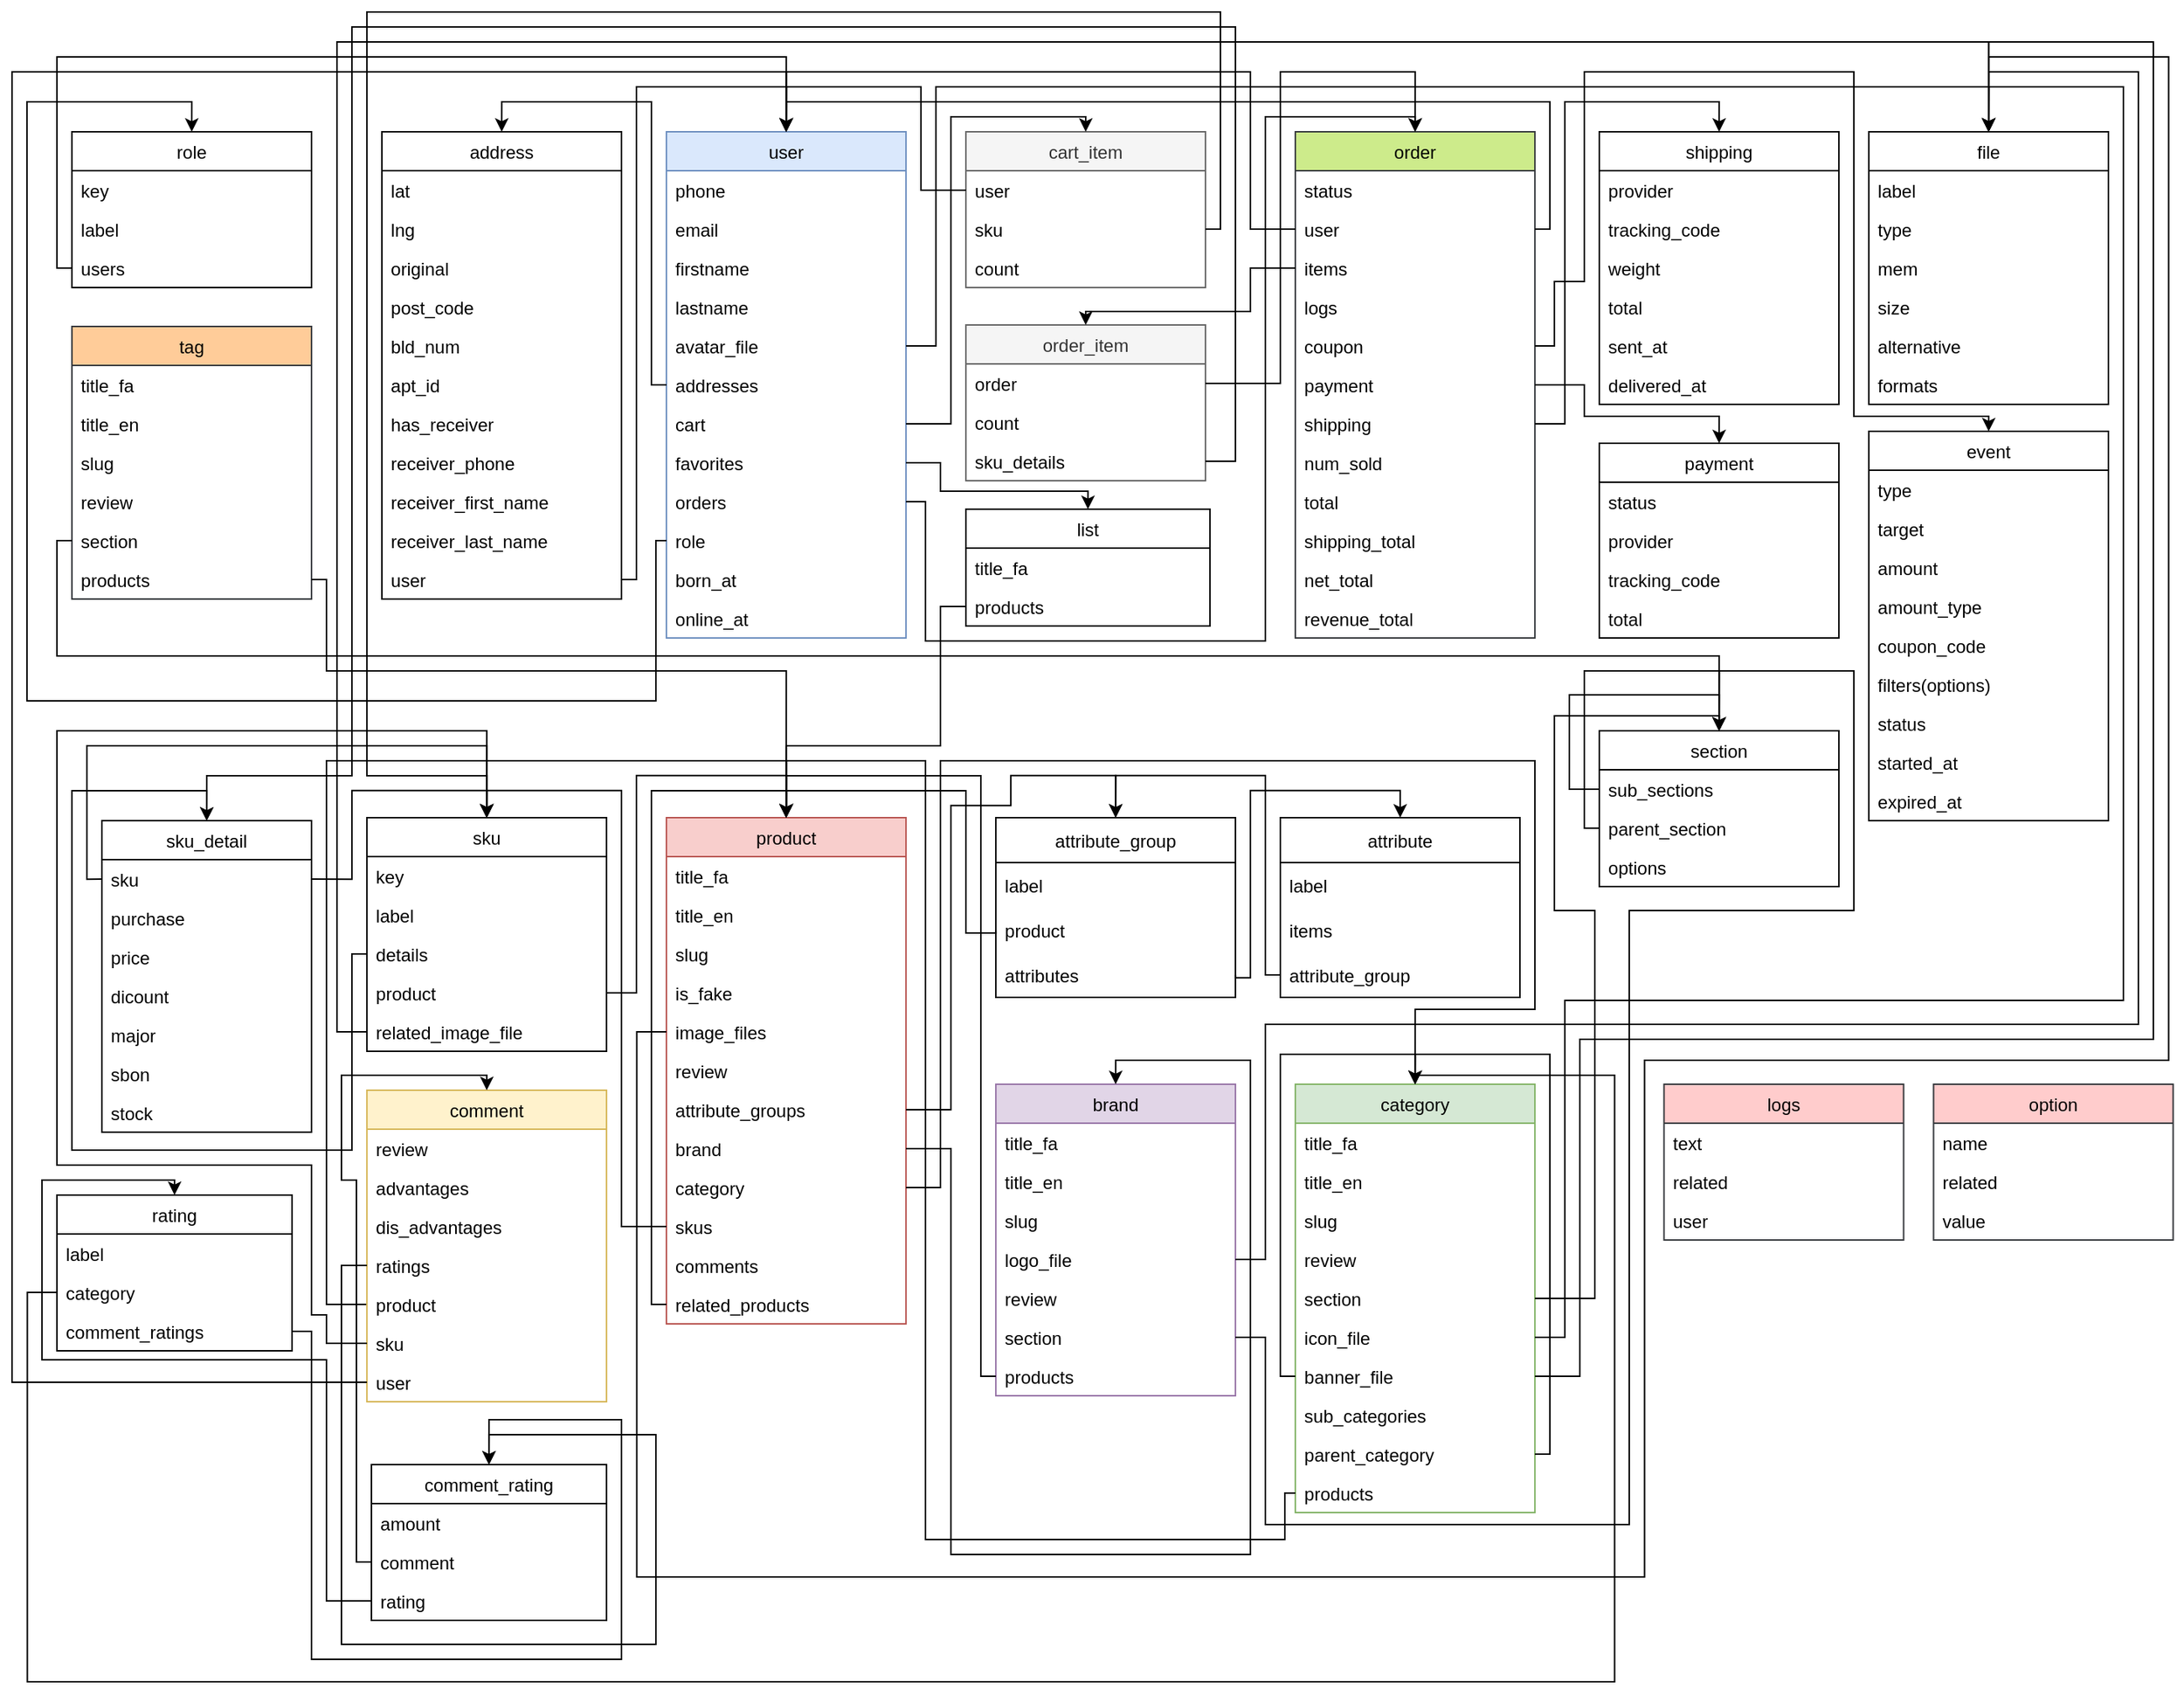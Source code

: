 <mxfile version="16.1.0" type="github">
  <diagram id="C5RBs43oDa-KdzZeNtuy" name="Page-1">
    <mxGraphModel dx="2143" dy="1195" grid="1" gridSize="10" guides="1" tooltips="1" connect="1" arrows="1" fold="1" page="1" pageScale="1" pageWidth="1654" pageHeight="1169" math="0" shadow="0">
      <root>
        <mxCell id="WIyWlLk6GJQsqaUBKTNV-0" />
        <mxCell id="WIyWlLk6GJQsqaUBKTNV-1" parent="WIyWlLk6GJQsqaUBKTNV-0" />
        <mxCell id="AX2P9v-LNy21JHfI5INp-10" value="category" style="swimlane;fontStyle=0;childLayout=stackLayout;horizontal=1;startSize=26;fillColor=#d5e8d4;horizontalStack=0;resizeParent=1;resizeParentMax=0;resizeLast=0;collapsible=1;marginBottom=0;strokeColor=#82b366;" vertex="1" parent="WIyWlLk6GJQsqaUBKTNV-1">
          <mxGeometry x="962.05" y="743" width="160" height="286" as="geometry" />
        </mxCell>
        <mxCell id="AX2P9v-LNy21JHfI5INp-11" value="title_fa" style="text;strokeColor=none;fillColor=none;align=left;verticalAlign=top;spacingLeft=4;spacingRight=4;overflow=hidden;rotatable=0;points=[[0,0.5],[1,0.5]];portConstraint=eastwest;" vertex="1" parent="AX2P9v-LNy21JHfI5INp-10">
          <mxGeometry y="26" width="160" height="26" as="geometry" />
        </mxCell>
        <mxCell id="AX2P9v-LNy21JHfI5INp-12" value="title_en" style="text;strokeColor=none;fillColor=none;align=left;verticalAlign=top;spacingLeft=4;spacingRight=4;overflow=hidden;rotatable=0;points=[[0,0.5],[1,0.5]];portConstraint=eastwest;" vertex="1" parent="AX2P9v-LNy21JHfI5INp-10">
          <mxGeometry y="52" width="160" height="26" as="geometry" />
        </mxCell>
        <mxCell id="AX2P9v-LNy21JHfI5INp-13" value="slug" style="text;strokeColor=none;fillColor=none;align=left;verticalAlign=top;spacingLeft=4;spacingRight=4;overflow=hidden;rotatable=0;points=[[0,0.5],[1,0.5]];portConstraint=eastwest;" vertex="1" parent="AX2P9v-LNy21JHfI5INp-10">
          <mxGeometry y="78" width="160" height="26" as="geometry" />
        </mxCell>
        <mxCell id="rH6lZKR-5S6QWdBcWnSk-224" value="review" style="text;strokeColor=none;fillColor=none;align=left;verticalAlign=top;spacingLeft=4;spacingRight=4;overflow=hidden;rotatable=0;points=[[0,0.5],[1,0.5]];portConstraint=eastwest;" vertex="1" parent="AX2P9v-LNy21JHfI5INp-10">
          <mxGeometry y="104" width="160" height="26" as="geometry" />
        </mxCell>
        <mxCell id="rH6lZKR-5S6QWdBcWnSk-42" value="section" style="text;strokeColor=none;fillColor=none;align=left;verticalAlign=top;spacingLeft=4;spacingRight=4;overflow=hidden;rotatable=0;points=[[0,0.5],[1,0.5]];portConstraint=eastwest;" vertex="1" parent="AX2P9v-LNy21JHfI5INp-10">
          <mxGeometry y="130" width="160" height="26" as="geometry" />
        </mxCell>
        <mxCell id="rH6lZKR-5S6QWdBcWnSk-41" style="edgeStyle=orthogonalEdgeStyle;rounded=0;orthogonalLoop=1;jettySize=auto;html=1;exitX=1;exitY=0.5;exitDx=0;exitDy=0;entryX=0.5;entryY=0;entryDx=0;entryDy=0;" edge="1" parent="AX2P9v-LNy21JHfI5INp-10" source="rH6lZKR-5S6QWdBcWnSk-38" target="AX2P9v-LNy21JHfI5INp-10">
          <mxGeometry relative="1" as="geometry">
            <Array as="points">
              <mxPoint x="170" y="247" />
              <mxPoint x="170" y="-20" />
              <mxPoint x="80" y="-20" />
            </Array>
          </mxGeometry>
        </mxCell>
        <mxCell id="rH6lZKR-5S6QWdBcWnSk-46" value="icon_file" style="text;strokeColor=none;fillColor=none;align=left;verticalAlign=top;spacingLeft=4;spacingRight=4;overflow=hidden;rotatable=0;points=[[0,0.5],[1,0.5]];portConstraint=eastwest;" vertex="1" parent="AX2P9v-LNy21JHfI5INp-10">
          <mxGeometry y="156" width="160" height="26" as="geometry" />
        </mxCell>
        <mxCell id="rH6lZKR-5S6QWdBcWnSk-44" value="banner_file" style="text;strokeColor=none;fillColor=none;align=left;verticalAlign=top;spacingLeft=4;spacingRight=4;overflow=hidden;rotatable=0;points=[[0,0.5],[1,0.5]];portConstraint=eastwest;" vertex="1" parent="AX2P9v-LNy21JHfI5INp-10">
          <mxGeometry y="182" width="160" height="26" as="geometry" />
        </mxCell>
        <mxCell id="rH6lZKR-5S6QWdBcWnSk-39" value="sub_categories" style="text;strokeColor=none;fillColor=none;align=left;verticalAlign=top;spacingLeft=4;spacingRight=4;overflow=hidden;rotatable=0;points=[[0,0.5],[1,0.5]];portConstraint=eastwest;" vertex="1" parent="AX2P9v-LNy21JHfI5INp-10">
          <mxGeometry y="208" width="160" height="26" as="geometry" />
        </mxCell>
        <mxCell id="rH6lZKR-5S6QWdBcWnSk-38" value="parent_category" style="text;strokeColor=none;fillColor=none;align=left;verticalAlign=top;spacingLeft=4;spacingRight=4;overflow=hidden;rotatable=0;points=[[0,0.5],[1,0.5]];portConstraint=eastwest;" vertex="1" parent="AX2P9v-LNy21JHfI5INp-10">
          <mxGeometry y="234" width="160" height="26" as="geometry" />
        </mxCell>
        <mxCell id="rH6lZKR-5S6QWdBcWnSk-104" value="products" style="text;strokeColor=none;fillColor=none;align=left;verticalAlign=top;spacingLeft=4;spacingRight=4;overflow=hidden;rotatable=0;points=[[0,0.5],[1,0.5]];portConstraint=eastwest;" vertex="1" parent="AX2P9v-LNy21JHfI5INp-10">
          <mxGeometry y="260" width="160" height="26" as="geometry" />
        </mxCell>
        <mxCell id="rH6lZKR-5S6QWdBcWnSk-40" style="edgeStyle=orthogonalEdgeStyle;rounded=0;orthogonalLoop=1;jettySize=auto;html=1;entryX=0.5;entryY=0;entryDx=0;entryDy=0;" edge="1" parent="AX2P9v-LNy21JHfI5INp-10" target="AX2P9v-LNy21JHfI5INp-10">
          <mxGeometry relative="1" as="geometry">
            <mxPoint y="195" as="sourcePoint" />
            <Array as="points">
              <mxPoint x="-10" y="195" />
              <mxPoint x="-10" y="-20" />
              <mxPoint x="80" y="-20" />
            </Array>
          </mxGeometry>
        </mxCell>
        <mxCell id="rH6lZKR-5S6QWdBcWnSk-235" style="edgeStyle=orthogonalEdgeStyle;rounded=0;orthogonalLoop=1;jettySize=auto;html=1;exitX=0;exitY=0.5;exitDx=0;exitDy=0;entryX=0.5;entryY=0;entryDx=0;entryDy=0;startArrow=none;startFill=0;endArrow=classic;endFill=1;" edge="1" parent="WIyWlLk6GJQsqaUBKTNV-1" source="AX2P9v-LNy21JHfI5INp-16" target="AX2P9v-LNy21JHfI5INp-2">
          <mxGeometry relative="1" as="geometry">
            <Array as="points">
              <mxPoint x="315.05" y="890" />
              <mxPoint x="315.05" y="527" />
              <mxPoint x="622.05" y="527" />
            </Array>
          </mxGeometry>
        </mxCell>
        <mxCell id="AX2P9v-LNy21JHfI5INp-14" value="comment" style="swimlane;fontStyle=0;childLayout=stackLayout;horizontal=1;startSize=26;fillColor=#fff2cc;horizontalStack=0;resizeParent=1;resizeParentMax=0;resizeLast=0;collapsible=1;marginBottom=0;strokeColor=#d6b656;" vertex="1" parent="WIyWlLk6GJQsqaUBKTNV-1">
          <mxGeometry x="342.05" y="747" width="160" height="208" as="geometry" />
        </mxCell>
        <mxCell id="AX2P9v-LNy21JHfI5INp-15" value="review" style="text;strokeColor=none;fillColor=none;align=left;verticalAlign=top;spacingLeft=4;spacingRight=4;overflow=hidden;rotatable=0;points=[[0,0.5],[1,0.5]];portConstraint=eastwest;" vertex="1" parent="AX2P9v-LNy21JHfI5INp-14">
          <mxGeometry y="26" width="160" height="26" as="geometry" />
        </mxCell>
        <mxCell id="rH6lZKR-5S6QWdBcWnSk-262" value="advantages" style="text;strokeColor=none;fillColor=none;align=left;verticalAlign=top;spacingLeft=4;spacingRight=4;overflow=hidden;rotatable=0;points=[[0,0.5],[1,0.5]];portConstraint=eastwest;" vertex="1" parent="AX2P9v-LNy21JHfI5INp-14">
          <mxGeometry y="52" width="160" height="26" as="geometry" />
        </mxCell>
        <mxCell id="rH6lZKR-5S6QWdBcWnSk-263" value="dis_advantages" style="text;strokeColor=none;fillColor=none;align=left;verticalAlign=top;spacingLeft=4;spacingRight=4;overflow=hidden;rotatable=0;points=[[0,0.5],[1,0.5]];portConstraint=eastwest;" vertex="1" parent="AX2P9v-LNy21JHfI5INp-14">
          <mxGeometry y="78" width="160" height="26" as="geometry" />
        </mxCell>
        <mxCell id="rH6lZKR-5S6QWdBcWnSk-237" value="ratings" style="text;strokeColor=none;fillColor=none;align=left;verticalAlign=top;spacingLeft=4;spacingRight=4;overflow=hidden;rotatable=0;points=[[0,0.5],[1,0.5]];portConstraint=eastwest;" vertex="1" parent="AX2P9v-LNy21JHfI5INp-14">
          <mxGeometry y="104" width="160" height="26" as="geometry" />
        </mxCell>
        <mxCell id="AX2P9v-LNy21JHfI5INp-16" value="product" style="text;strokeColor=none;fillColor=none;align=left;verticalAlign=top;spacingLeft=4;spacingRight=4;overflow=hidden;rotatable=0;points=[[0,0.5],[1,0.5]];portConstraint=eastwest;" vertex="1" parent="AX2P9v-LNy21JHfI5INp-14">
          <mxGeometry y="130" width="160" height="26" as="geometry" />
        </mxCell>
        <mxCell id="AX2P9v-LNy21JHfI5INp-17" value="sku" style="text;strokeColor=none;fillColor=none;align=left;verticalAlign=top;spacingLeft=4;spacingRight=4;overflow=hidden;rotatable=0;points=[[0,0.5],[1,0.5]];portConstraint=eastwest;" vertex="1" parent="AX2P9v-LNy21JHfI5INp-14">
          <mxGeometry y="156" width="160" height="26" as="geometry" />
        </mxCell>
        <mxCell id="rH6lZKR-5S6QWdBcWnSk-242" value="user" style="text;strokeColor=none;fillColor=none;align=left;verticalAlign=top;spacingLeft=4;spacingRight=4;overflow=hidden;rotatable=0;points=[[0,0.5],[1,0.5]];portConstraint=eastwest;" vertex="1" parent="AX2P9v-LNy21JHfI5INp-14">
          <mxGeometry y="182" width="160" height="26" as="geometry" />
        </mxCell>
        <mxCell id="AX2P9v-LNy21JHfI5INp-18" value="brand" style="swimlane;fontStyle=0;childLayout=stackLayout;horizontal=1;startSize=26;fillColor=#e1d5e7;horizontalStack=0;resizeParent=1;resizeParentMax=0;resizeLast=0;collapsible=1;marginBottom=0;strokeColor=#9673a6;" vertex="1" parent="WIyWlLk6GJQsqaUBKTNV-1">
          <mxGeometry x="762.05" y="743" width="160" height="208" as="geometry" />
        </mxCell>
        <mxCell id="AX2P9v-LNy21JHfI5INp-19" value="title_fa" style="text;strokeColor=none;fillColor=none;align=left;verticalAlign=top;spacingLeft=4;spacingRight=4;overflow=hidden;rotatable=0;points=[[0,0.5],[1,0.5]];portConstraint=eastwest;" vertex="1" parent="AX2P9v-LNy21JHfI5INp-18">
          <mxGeometry y="26" width="160" height="26" as="geometry" />
        </mxCell>
        <mxCell id="AX2P9v-LNy21JHfI5INp-20" value="title_en" style="text;strokeColor=none;fillColor=none;align=left;verticalAlign=top;spacingLeft=4;spacingRight=4;overflow=hidden;rotatable=0;points=[[0,0.5],[1,0.5]];portConstraint=eastwest;" vertex="1" parent="AX2P9v-LNy21JHfI5INp-18">
          <mxGeometry y="52" width="160" height="26" as="geometry" />
        </mxCell>
        <mxCell id="AX2P9v-LNy21JHfI5INp-21" value="slug" style="text;strokeColor=none;fillColor=none;align=left;verticalAlign=top;spacingLeft=4;spacingRight=4;overflow=hidden;rotatable=0;points=[[0,0.5],[1,0.5]];portConstraint=eastwest;" vertex="1" parent="AX2P9v-LNy21JHfI5INp-18">
          <mxGeometry y="78" width="160" height="26" as="geometry" />
        </mxCell>
        <mxCell id="rH6lZKR-5S6QWdBcWnSk-47" value="logo_file" style="text;strokeColor=none;fillColor=none;align=left;verticalAlign=top;spacingLeft=4;spacingRight=4;overflow=hidden;rotatable=0;points=[[0,0.5],[1,0.5]];portConstraint=eastwest;" vertex="1" parent="AX2P9v-LNy21JHfI5INp-18">
          <mxGeometry y="104" width="160" height="26" as="geometry" />
        </mxCell>
        <mxCell id="rH6lZKR-5S6QWdBcWnSk-226" value="review" style="text;strokeColor=none;fillColor=none;align=left;verticalAlign=top;spacingLeft=4;spacingRight=4;overflow=hidden;rotatable=0;points=[[0,0.5],[1,0.5]];portConstraint=eastwest;" vertex="1" parent="AX2P9v-LNy21JHfI5INp-18">
          <mxGeometry y="130" width="160" height="26" as="geometry" />
        </mxCell>
        <mxCell id="rH6lZKR-5S6QWdBcWnSk-43" value="section" style="text;strokeColor=none;fillColor=none;align=left;verticalAlign=top;spacingLeft=4;spacingRight=4;overflow=hidden;rotatable=0;points=[[0,0.5],[1,0.5]];portConstraint=eastwest;" vertex="1" parent="AX2P9v-LNy21JHfI5INp-18">
          <mxGeometry y="156" width="160" height="26" as="geometry" />
        </mxCell>
        <mxCell id="rH6lZKR-5S6QWdBcWnSk-169" value="products" style="text;strokeColor=none;fillColor=none;align=left;verticalAlign=top;spacingLeft=4;spacingRight=4;overflow=hidden;rotatable=0;points=[[0,0.5],[1,0.5]];portConstraint=eastwest;" vertex="1" parent="AX2P9v-LNy21JHfI5INp-18">
          <mxGeometry y="182" width="160" height="26" as="geometry" />
        </mxCell>
        <mxCell id="AX2P9v-LNy21JHfI5INp-22" value="address" style="swimlane;fontStyle=0;childLayout=stackLayout;horizontal=1;startSize=26;fillColor=none;horizontalStack=0;resizeParent=1;resizeParentMax=0;resizeLast=0;collapsible=1;marginBottom=0;" vertex="1" parent="WIyWlLk6GJQsqaUBKTNV-1">
          <mxGeometry x="352.05" y="107" width="160" height="312" as="geometry" />
        </mxCell>
        <mxCell id="AX2P9v-LNy21JHfI5INp-23" value="lat" style="text;strokeColor=none;fillColor=none;align=left;verticalAlign=top;spacingLeft=4;spacingRight=4;overflow=hidden;rotatable=0;points=[[0,0.5],[1,0.5]];portConstraint=eastwest;" vertex="1" parent="AX2P9v-LNy21JHfI5INp-22">
          <mxGeometry y="26" width="160" height="26" as="geometry" />
        </mxCell>
        <mxCell id="AX2P9v-LNy21JHfI5INp-24" value="lng" style="text;strokeColor=none;fillColor=none;align=left;verticalAlign=top;spacingLeft=4;spacingRight=4;overflow=hidden;rotatable=0;points=[[0,0.5],[1,0.5]];portConstraint=eastwest;" vertex="1" parent="AX2P9v-LNy21JHfI5INp-22">
          <mxGeometry y="52" width="160" height="26" as="geometry" />
        </mxCell>
        <mxCell id="AX2P9v-LNy21JHfI5INp-25" value="original" style="text;strokeColor=none;fillColor=none;align=left;verticalAlign=top;spacingLeft=4;spacingRight=4;overflow=hidden;rotatable=0;points=[[0,0.5],[1,0.5]];portConstraint=eastwest;" vertex="1" parent="AX2P9v-LNy21JHfI5INp-22">
          <mxGeometry y="78" width="160" height="26" as="geometry" />
        </mxCell>
        <mxCell id="rH6lZKR-5S6QWdBcWnSk-69" value="post_code" style="text;strokeColor=none;fillColor=none;align=left;verticalAlign=top;spacingLeft=4;spacingRight=4;overflow=hidden;rotatable=0;points=[[0,0.5],[1,0.5]];portConstraint=eastwest;" vertex="1" parent="AX2P9v-LNy21JHfI5INp-22">
          <mxGeometry y="104" width="160" height="26" as="geometry" />
        </mxCell>
        <mxCell id="rH6lZKR-5S6QWdBcWnSk-71" value="bld_num" style="text;strokeColor=none;fillColor=none;align=left;verticalAlign=top;spacingLeft=4;spacingRight=4;overflow=hidden;rotatable=0;points=[[0,0.5],[1,0.5]];portConstraint=eastwest;" vertex="1" parent="AX2P9v-LNy21JHfI5INp-22">
          <mxGeometry y="130" width="160" height="26" as="geometry" />
        </mxCell>
        <mxCell id="rH6lZKR-5S6QWdBcWnSk-70" value="apt_id" style="text;strokeColor=none;fillColor=none;align=left;verticalAlign=top;spacingLeft=4;spacingRight=4;overflow=hidden;rotatable=0;points=[[0,0.5],[1,0.5]];portConstraint=eastwest;" vertex="1" parent="AX2P9v-LNy21JHfI5INp-22">
          <mxGeometry y="156" width="160" height="26" as="geometry" />
        </mxCell>
        <mxCell id="rH6lZKR-5S6QWdBcWnSk-73" value="has_receiver" style="text;strokeColor=none;fillColor=none;align=left;verticalAlign=top;spacingLeft=4;spacingRight=4;overflow=hidden;rotatable=0;points=[[0,0.5],[1,0.5]];portConstraint=eastwest;" vertex="1" parent="AX2P9v-LNy21JHfI5INp-22">
          <mxGeometry y="182" width="160" height="26" as="geometry" />
        </mxCell>
        <mxCell id="rH6lZKR-5S6QWdBcWnSk-75" value="receiver_phone" style="text;strokeColor=none;fillColor=none;align=left;verticalAlign=top;spacingLeft=4;spacingRight=4;overflow=hidden;rotatable=0;points=[[0,0.5],[1,0.5]];portConstraint=eastwest;" vertex="1" parent="AX2P9v-LNy21JHfI5INp-22">
          <mxGeometry y="208" width="160" height="26" as="geometry" />
        </mxCell>
        <mxCell id="rH6lZKR-5S6QWdBcWnSk-72" value="receiver_first_name" style="text;strokeColor=none;fillColor=none;align=left;verticalAlign=top;spacingLeft=4;spacingRight=4;overflow=hidden;rotatable=0;points=[[0,0.5],[1,0.5]];portConstraint=eastwest;" vertex="1" parent="AX2P9v-LNy21JHfI5INp-22">
          <mxGeometry y="234" width="160" height="26" as="geometry" />
        </mxCell>
        <mxCell id="rH6lZKR-5S6QWdBcWnSk-74" value="receiver_last_name" style="text;strokeColor=none;fillColor=none;align=left;verticalAlign=top;spacingLeft=4;spacingRight=4;overflow=hidden;rotatable=0;points=[[0,0.5],[1,0.5]];portConstraint=eastwest;" vertex="1" parent="AX2P9v-LNy21JHfI5INp-22">
          <mxGeometry y="260" width="160" height="26" as="geometry" />
        </mxCell>
        <mxCell id="rH6lZKR-5S6QWdBcWnSk-132" value="user" style="text;strokeColor=none;fillColor=none;align=left;verticalAlign=top;spacingLeft=4;spacingRight=4;overflow=hidden;rotatable=0;points=[[0,0.5],[1,0.5]];portConstraint=eastwest;" vertex="1" parent="AX2P9v-LNy21JHfI5INp-22">
          <mxGeometry y="286" width="160" height="26" as="geometry" />
        </mxCell>
        <mxCell id="AX2P9v-LNy21JHfI5INp-26" value="order" style="swimlane;fontStyle=0;childLayout=stackLayout;horizontal=1;startSize=26;fillColor=#cdeb8b;horizontalStack=0;resizeParent=1;resizeParentMax=0;resizeLast=0;collapsible=1;marginBottom=0;strokeColor=#36393d;" vertex="1" parent="WIyWlLk6GJQsqaUBKTNV-1">
          <mxGeometry x="962.05" y="107" width="160" height="338" as="geometry" />
        </mxCell>
        <mxCell id="rH6lZKR-5S6QWdBcWnSk-328" value="status" style="text;strokeColor=none;fillColor=none;align=left;verticalAlign=top;spacingLeft=4;spacingRight=4;overflow=hidden;rotatable=0;points=[[0,0.5],[1,0.5]];portConstraint=eastwest;" vertex="1" parent="AX2P9v-LNy21JHfI5INp-26">
          <mxGeometry y="26" width="160" height="26" as="geometry" />
        </mxCell>
        <mxCell id="AX2P9v-LNy21JHfI5INp-27" value="user" style="text;strokeColor=none;fillColor=none;align=left;verticalAlign=top;spacingLeft=4;spacingRight=4;overflow=hidden;rotatable=0;points=[[0,0.5],[1,0.5]];portConstraint=eastwest;" vertex="1" parent="AX2P9v-LNy21JHfI5INp-26">
          <mxGeometry y="52" width="160" height="26" as="geometry" />
        </mxCell>
        <mxCell id="rH6lZKR-5S6QWdBcWnSk-111" value="items" style="text;strokeColor=none;fillColor=none;align=left;verticalAlign=top;spacingLeft=4;spacingRight=4;overflow=hidden;rotatable=0;points=[[0,0.5],[1,0.5]];portConstraint=eastwest;" vertex="1" parent="AX2P9v-LNy21JHfI5INp-26">
          <mxGeometry y="78" width="160" height="26" as="geometry" />
        </mxCell>
        <mxCell id="rH6lZKR-5S6QWdBcWnSk-338" value="logs" style="text;strokeColor=none;fillColor=none;align=left;verticalAlign=top;spacingLeft=4;spacingRight=4;overflow=hidden;rotatable=0;points=[[0,0.5],[1,0.5]];portConstraint=eastwest;" vertex="1" parent="AX2P9v-LNy21JHfI5INp-26">
          <mxGeometry y="104" width="160" height="26" as="geometry" />
        </mxCell>
        <mxCell id="AX2P9v-LNy21JHfI5INp-28" value="coupon" style="text;strokeColor=none;fillColor=none;align=left;verticalAlign=top;spacingLeft=4;spacingRight=4;overflow=hidden;rotatable=0;points=[[0,0.5],[1,0.5]];portConstraint=eastwest;" vertex="1" parent="AX2P9v-LNy21JHfI5INp-26">
          <mxGeometry y="130" width="160" height="26" as="geometry" />
        </mxCell>
        <mxCell id="rH6lZKR-5S6QWdBcWnSk-325" value="payment" style="text;strokeColor=none;fillColor=none;align=left;verticalAlign=top;spacingLeft=4;spacingRight=4;overflow=hidden;rotatable=0;points=[[0,0.5],[1,0.5]];portConstraint=eastwest;" vertex="1" parent="AX2P9v-LNy21JHfI5INp-26">
          <mxGeometry y="156" width="160" height="26" as="geometry" />
        </mxCell>
        <mxCell id="rH6lZKR-5S6QWdBcWnSk-324" value="shipping" style="text;strokeColor=none;fillColor=none;align=left;verticalAlign=top;spacingLeft=4;spacingRight=4;overflow=hidden;rotatable=0;points=[[0,0.5],[1,0.5]];portConstraint=eastwest;" vertex="1" parent="AX2P9v-LNy21JHfI5INp-26">
          <mxGeometry y="182" width="160" height="26" as="geometry" />
        </mxCell>
        <mxCell id="rH6lZKR-5S6QWdBcWnSk-308" value="num_sold" style="text;strokeColor=none;fillColor=none;align=left;verticalAlign=top;spacingLeft=4;spacingRight=4;overflow=hidden;rotatable=0;points=[[0,0.5],[1,0.5]];portConstraint=eastwest;" vertex="1" parent="AX2P9v-LNy21JHfI5INp-26">
          <mxGeometry y="208" width="160" height="26" as="geometry" />
        </mxCell>
        <mxCell id="AX2P9v-LNy21JHfI5INp-29" value="total" style="text;strokeColor=none;fillColor=none;align=left;verticalAlign=top;spacingLeft=4;spacingRight=4;overflow=hidden;rotatable=0;points=[[0,0.5],[1,0.5]];portConstraint=eastwest;" vertex="1" parent="AX2P9v-LNy21JHfI5INp-26">
          <mxGeometry y="234" width="160" height="26" as="geometry" />
        </mxCell>
        <mxCell id="rH6lZKR-5S6QWdBcWnSk-323" value="shipping_total" style="text;strokeColor=none;fillColor=none;align=left;verticalAlign=top;spacingLeft=4;spacingRight=4;overflow=hidden;rotatable=0;points=[[0,0.5],[1,0.5]];portConstraint=eastwest;" vertex="1" parent="AX2P9v-LNy21JHfI5INp-26">
          <mxGeometry y="260" width="160" height="26" as="geometry" />
        </mxCell>
        <mxCell id="rH6lZKR-5S6QWdBcWnSk-310" value="net_total" style="text;strokeColor=none;fillColor=none;align=left;verticalAlign=top;spacingLeft=4;spacingRight=4;overflow=hidden;rotatable=0;points=[[0,0.5],[1,0.5]];portConstraint=eastwest;" vertex="1" parent="AX2P9v-LNy21JHfI5INp-26">
          <mxGeometry y="286" width="160" height="26" as="geometry" />
        </mxCell>
        <mxCell id="rH6lZKR-5S6QWdBcWnSk-322" value="revenue_total" style="text;strokeColor=none;fillColor=none;align=left;verticalAlign=top;spacingLeft=4;spacingRight=4;overflow=hidden;rotatable=0;points=[[0,0.5],[1,0.5]];portConstraint=eastwest;" vertex="1" parent="AX2P9v-LNy21JHfI5INp-26">
          <mxGeometry y="312" width="160" height="26" as="geometry" />
        </mxCell>
        <mxCell id="AX2P9v-LNy21JHfI5INp-30" value="sku" style="swimlane;fontStyle=0;childLayout=stackLayout;horizontal=1;startSize=26;fillColor=none;horizontalStack=0;resizeParent=1;resizeParentMax=0;resizeLast=0;collapsible=1;marginBottom=0;" vertex="1" parent="WIyWlLk6GJQsqaUBKTNV-1">
          <mxGeometry x="342.05" y="564.96" width="160" height="156" as="geometry" />
        </mxCell>
        <mxCell id="AX2P9v-LNy21JHfI5INp-31" value="key" style="text;strokeColor=none;fillColor=none;align=left;verticalAlign=top;spacingLeft=4;spacingRight=4;overflow=hidden;rotatable=0;points=[[0,0.5],[1,0.5]];portConstraint=eastwest;" vertex="1" parent="AX2P9v-LNy21JHfI5INp-30">
          <mxGeometry y="26" width="160" height="26" as="geometry" />
        </mxCell>
        <mxCell id="AX2P9v-LNy21JHfI5INp-32" value="label" style="text;strokeColor=none;fillColor=none;align=left;verticalAlign=top;spacingLeft=4;spacingRight=4;overflow=hidden;rotatable=0;points=[[0,0.5],[1,0.5]];portConstraint=eastwest;" vertex="1" parent="AX2P9v-LNy21JHfI5INp-30">
          <mxGeometry y="52" width="160" height="26" as="geometry" />
        </mxCell>
        <mxCell id="rH6lZKR-5S6QWdBcWnSk-26" value="details" style="text;strokeColor=none;fillColor=none;align=left;verticalAlign=top;spacingLeft=4;spacingRight=4;overflow=hidden;rotatable=0;points=[[0,0.5],[1,0.5]];portConstraint=eastwest;" vertex="1" parent="AX2P9v-LNy21JHfI5INp-30">
          <mxGeometry y="78" width="160" height="26" as="geometry" />
        </mxCell>
        <mxCell id="rH6lZKR-5S6QWdBcWnSk-32" value="product" style="text;strokeColor=none;fillColor=none;align=left;verticalAlign=top;spacingLeft=4;spacingRight=4;overflow=hidden;rotatable=0;points=[[0,0.5],[1,0.5]];portConstraint=eastwest;" vertex="1" parent="AX2P9v-LNy21JHfI5INp-30">
          <mxGeometry y="104" width="160" height="26" as="geometry" />
        </mxCell>
        <mxCell id="AX2P9v-LNy21JHfI5INp-33" value="related_image_file" style="text;strokeColor=none;fillColor=none;align=left;verticalAlign=top;spacingLeft=4;spacingRight=4;overflow=hidden;rotatable=0;points=[[0,0.5],[1,0.5]];portConstraint=eastwest;" vertex="1" parent="AX2P9v-LNy21JHfI5INp-30">
          <mxGeometry y="130" width="160" height="26" as="geometry" />
        </mxCell>
        <mxCell id="rH6lZKR-5S6QWdBcWnSk-4" value="cart_item" style="swimlane;fontStyle=0;childLayout=stackLayout;horizontal=1;startSize=26;horizontalStack=0;resizeParent=1;resizeParentMax=0;resizeLast=0;collapsible=1;marginBottom=0;fillColor=#f5f5f5;fontColor=#333333;strokeColor=#666666;" vertex="1" parent="WIyWlLk6GJQsqaUBKTNV-1">
          <mxGeometry x="742.05" y="107" width="160" height="104" as="geometry" />
        </mxCell>
        <mxCell id="rH6lZKR-5S6QWdBcWnSk-5" value="user" style="text;strokeColor=none;fillColor=none;align=left;verticalAlign=top;spacingLeft=4;spacingRight=4;overflow=hidden;rotatable=0;points=[[0,0.5],[1,0.5]];portConstraint=eastwest;" vertex="1" parent="rH6lZKR-5S6QWdBcWnSk-4">
          <mxGeometry y="26" width="160" height="26" as="geometry" />
        </mxCell>
        <mxCell id="rH6lZKR-5S6QWdBcWnSk-6" value="sku" style="text;strokeColor=none;fillColor=none;align=left;verticalAlign=top;spacingLeft=4;spacingRight=4;overflow=hidden;rotatable=0;points=[[0,0.5],[1,0.5]];portConstraint=eastwest;" vertex="1" parent="rH6lZKR-5S6QWdBcWnSk-4">
          <mxGeometry y="52" width="160" height="26" as="geometry" />
        </mxCell>
        <mxCell id="rH6lZKR-5S6QWdBcWnSk-7" value="count" style="text;strokeColor=none;fillColor=none;align=left;verticalAlign=top;spacingLeft=4;spacingRight=4;overflow=hidden;rotatable=0;points=[[0,0.5],[1,0.5]];portConstraint=eastwest;" vertex="1" parent="rH6lZKR-5S6QWdBcWnSk-4">
          <mxGeometry y="78" width="160" height="26" as="geometry" />
        </mxCell>
        <mxCell id="AX2P9v-LNy21JHfI5INp-2" value="product" style="swimlane;fontStyle=0;childLayout=stackLayout;horizontal=1;startSize=26;fillColor=#f8cecc;horizontalStack=0;resizeParent=1;resizeParentMax=0;resizeLast=0;collapsible=1;marginBottom=0;strokeColor=#b85450;" vertex="1" parent="WIyWlLk6GJQsqaUBKTNV-1">
          <mxGeometry x="542.05" y="564.96" width="160" height="338" as="geometry">
            <mxRectangle x="120" y="200" width="70" height="26" as="alternateBounds" />
          </mxGeometry>
        </mxCell>
        <mxCell id="AX2P9v-LNy21JHfI5INp-3" value="title_fa" style="text;strokeColor=none;fillColor=none;align=left;verticalAlign=top;spacingLeft=4;spacingRight=4;overflow=hidden;rotatable=0;points=[[0,0.5],[1,0.5]];portConstraint=eastwest;" vertex="1" parent="AX2P9v-LNy21JHfI5INp-2">
          <mxGeometry y="26" width="160" height="26" as="geometry" />
        </mxCell>
        <mxCell id="AX2P9v-LNy21JHfI5INp-4" value="title_en" style="text;strokeColor=none;fillColor=none;align=left;verticalAlign=top;spacingLeft=4;spacingRight=4;overflow=hidden;rotatable=0;points=[[0,0.5],[1,0.5]];portConstraint=eastwest;" vertex="1" parent="AX2P9v-LNy21JHfI5INp-2">
          <mxGeometry y="52" width="160" height="26" as="geometry" />
        </mxCell>
        <mxCell id="AX2P9v-LNy21JHfI5INp-5" value="slug" style="text;strokeColor=none;fillColor=none;align=left;verticalAlign=top;spacingLeft=4;spacingRight=4;overflow=hidden;rotatable=0;points=[[0,0.5],[1,0.5]];portConstraint=eastwest;" vertex="1" parent="AX2P9v-LNy21JHfI5INp-2">
          <mxGeometry y="78" width="160" height="26" as="geometry" />
        </mxCell>
        <mxCell id="rH6lZKR-5S6QWdBcWnSk-21" value="is_fake" style="text;strokeColor=none;fillColor=none;align=left;verticalAlign=top;spacingLeft=4;spacingRight=4;overflow=hidden;rotatable=0;points=[[0,0.5],[1,0.5]];portConstraint=eastwest;" vertex="1" parent="AX2P9v-LNy21JHfI5INp-2">
          <mxGeometry y="104" width="160" height="26" as="geometry" />
        </mxCell>
        <mxCell id="rH6lZKR-5S6QWdBcWnSk-45" value="image_files" style="text;strokeColor=none;fillColor=none;align=left;verticalAlign=top;spacingLeft=4;spacingRight=4;overflow=hidden;rotatable=0;points=[[0,0.5],[1,0.5]];portConstraint=eastwest;" vertex="1" parent="AX2P9v-LNy21JHfI5INp-2">
          <mxGeometry y="130" width="160" height="26" as="geometry" />
        </mxCell>
        <mxCell id="rH6lZKR-5S6QWdBcWnSk-16" value="review" style="text;strokeColor=none;fillColor=none;align=left;verticalAlign=top;spacingLeft=4;spacingRight=4;overflow=hidden;rotatable=0;points=[[0,0.5],[1,0.5]];portConstraint=eastwest;" vertex="1" parent="AX2P9v-LNy21JHfI5INp-2">
          <mxGeometry y="156" width="160" height="26" as="geometry" />
        </mxCell>
        <mxCell id="rH6lZKR-5S6QWdBcWnSk-125" value="attribute_groups" style="text;strokeColor=none;fillColor=none;align=left;verticalAlign=top;spacingLeft=4;spacingRight=4;overflow=hidden;rotatable=0;points=[[0,0.5],[1,0.5]];portConstraint=eastwest;" vertex="1" parent="AX2P9v-LNy21JHfI5INp-2">
          <mxGeometry y="182" width="160" height="26" as="geometry" />
        </mxCell>
        <mxCell id="rH6lZKR-5S6QWdBcWnSk-23" style="edgeStyle=orthogonalEdgeStyle;rounded=0;orthogonalLoop=1;jettySize=auto;html=1;entryX=0.5;entryY=0;entryDx=0;entryDy=0;exitX=0;exitY=0.5;exitDx=0;exitDy=0;" edge="1" parent="AX2P9v-LNy21JHfI5INp-2" source="rH6lZKR-5S6QWdBcWnSk-22" target="AX2P9v-LNy21JHfI5INp-2">
          <mxGeometry relative="1" as="geometry">
            <Array as="points">
              <mxPoint x="-10" y="325" />
              <mxPoint x="-10" y="-18" />
              <mxPoint x="80" y="-18" />
            </Array>
          </mxGeometry>
        </mxCell>
        <mxCell id="rH6lZKR-5S6QWdBcWnSk-24" value="brand" style="text;strokeColor=none;fillColor=none;align=left;verticalAlign=top;spacingLeft=4;spacingRight=4;overflow=hidden;rotatable=0;points=[[0,0.5],[1,0.5]];portConstraint=eastwest;" vertex="1" parent="AX2P9v-LNy21JHfI5INp-2">
          <mxGeometry y="208" width="160" height="26" as="geometry" />
        </mxCell>
        <mxCell id="rH6lZKR-5S6QWdBcWnSk-25" value="category" style="text;strokeColor=none;fillColor=none;align=left;verticalAlign=top;spacingLeft=4;spacingRight=4;overflow=hidden;rotatable=0;points=[[0,0.5],[1,0.5]];portConstraint=eastwest;" vertex="1" parent="AX2P9v-LNy21JHfI5INp-2">
          <mxGeometry y="234" width="160" height="26" as="geometry" />
        </mxCell>
        <mxCell id="rH6lZKR-5S6QWdBcWnSk-156" value="skus" style="text;strokeColor=none;fillColor=none;align=left;verticalAlign=top;spacingLeft=4;spacingRight=4;overflow=hidden;rotatable=0;points=[[0,0.5],[1,0.5]];portConstraint=eastwest;" vertex="1" parent="AX2P9v-LNy21JHfI5INp-2">
          <mxGeometry y="260" width="160" height="26" as="geometry" />
        </mxCell>
        <mxCell id="rH6lZKR-5S6QWdBcWnSk-234" value="comments" style="text;strokeColor=none;fillColor=none;align=left;verticalAlign=top;spacingLeft=4;spacingRight=4;overflow=hidden;rotatable=0;points=[[0,0.5],[1,0.5]];portConstraint=eastwest;" vertex="1" parent="AX2P9v-LNy21JHfI5INp-2">
          <mxGeometry y="286" width="160" height="26" as="geometry" />
        </mxCell>
        <mxCell id="rH6lZKR-5S6QWdBcWnSk-22" value="related_products" style="text;strokeColor=none;fillColor=none;align=left;verticalAlign=top;spacingLeft=4;spacingRight=4;overflow=hidden;rotatable=0;points=[[0,0.5],[1,0.5]];portConstraint=eastwest;" vertex="1" parent="AX2P9v-LNy21JHfI5INp-2">
          <mxGeometry y="312" width="160" height="26" as="geometry" />
        </mxCell>
        <mxCell id="rH6lZKR-5S6QWdBcWnSk-17" value="file" style="swimlane;fontStyle=0;childLayout=stackLayout;horizontal=1;startSize=26;fillColor=none;horizontalStack=0;resizeParent=1;resizeParentMax=0;resizeLast=0;collapsible=1;marginBottom=0;" vertex="1" parent="WIyWlLk6GJQsqaUBKTNV-1">
          <mxGeometry x="1345.05" y="107" width="160" height="182" as="geometry" />
        </mxCell>
        <mxCell id="rH6lZKR-5S6QWdBcWnSk-18" value="label" style="text;strokeColor=none;fillColor=none;align=left;verticalAlign=top;spacingLeft=4;spacingRight=4;overflow=hidden;rotatable=0;points=[[0,0.5],[1,0.5]];portConstraint=eastwest;" vertex="1" parent="rH6lZKR-5S6QWdBcWnSk-17">
          <mxGeometry y="26" width="160" height="26" as="geometry" />
        </mxCell>
        <mxCell id="rH6lZKR-5S6QWdBcWnSk-35" value="type" style="text;strokeColor=none;fillColor=none;align=left;verticalAlign=top;spacingLeft=4;spacingRight=4;overflow=hidden;rotatable=0;points=[[0,0.5],[1,0.5]];portConstraint=eastwest;" vertex="1" parent="rH6lZKR-5S6QWdBcWnSk-17">
          <mxGeometry y="52" width="160" height="26" as="geometry" />
        </mxCell>
        <mxCell id="rH6lZKR-5S6QWdBcWnSk-36" value="mem" style="text;strokeColor=none;fillColor=none;align=left;verticalAlign=top;spacingLeft=4;spacingRight=4;overflow=hidden;rotatable=0;points=[[0,0.5],[1,0.5]];portConstraint=eastwest;" vertex="1" parent="rH6lZKR-5S6QWdBcWnSk-17">
          <mxGeometry y="78" width="160" height="26" as="geometry" />
        </mxCell>
        <mxCell id="rH6lZKR-5S6QWdBcWnSk-233" value="size" style="text;strokeColor=none;fillColor=none;align=left;verticalAlign=top;spacingLeft=4;spacingRight=4;overflow=hidden;rotatable=0;points=[[0,0.5],[1,0.5]];portConstraint=eastwest;" vertex="1" parent="rH6lZKR-5S6QWdBcWnSk-17">
          <mxGeometry y="104" width="160" height="26" as="geometry" />
        </mxCell>
        <mxCell id="rH6lZKR-5S6QWdBcWnSk-19" value="alternative" style="text;strokeColor=none;fillColor=none;align=left;verticalAlign=top;spacingLeft=4;spacingRight=4;overflow=hidden;rotatable=0;points=[[0,0.5],[1,0.5]];portConstraint=eastwest;" vertex="1" parent="rH6lZKR-5S6QWdBcWnSk-17">
          <mxGeometry y="130" width="160" height="26" as="geometry" />
        </mxCell>
        <mxCell id="rH6lZKR-5S6QWdBcWnSk-20" value="formats" style="text;strokeColor=none;fillColor=none;align=left;verticalAlign=top;spacingLeft=4;spacingRight=4;overflow=hidden;rotatable=0;points=[[0,0.5],[1,0.5]];portConstraint=eastwest;" vertex="1" parent="rH6lZKR-5S6QWdBcWnSk-17">
          <mxGeometry y="156" width="160" height="26" as="geometry" />
        </mxCell>
        <mxCell id="rH6lZKR-5S6QWdBcWnSk-48" style="edgeStyle=orthogonalEdgeStyle;rounded=0;orthogonalLoop=1;jettySize=auto;html=1;exitX=1;exitY=0.5;exitDx=0;exitDy=0;entryX=0.5;entryY=0;entryDx=0;entryDy=0;" edge="1" parent="WIyWlLk6GJQsqaUBKTNV-1" source="rH6lZKR-5S6QWdBcWnSk-24" target="AX2P9v-LNy21JHfI5INp-18">
          <mxGeometry relative="1" as="geometry">
            <Array as="points">
              <mxPoint x="732.05" y="786" />
              <mxPoint x="732.05" y="1057" />
              <mxPoint x="932.05" y="1057" />
              <mxPoint x="932.05" y="727" />
              <mxPoint x="842.05" y="727" />
            </Array>
          </mxGeometry>
        </mxCell>
        <mxCell id="rH6lZKR-5S6QWdBcWnSk-49" style="edgeStyle=orthogonalEdgeStyle;rounded=0;orthogonalLoop=1;jettySize=auto;html=1;exitX=1;exitY=0.5;exitDx=0;exitDy=0;entryX=0.5;entryY=0;entryDx=0;entryDy=0;" edge="1" parent="WIyWlLk6GJQsqaUBKTNV-1" source="rH6lZKR-5S6QWdBcWnSk-25" target="AX2P9v-LNy21JHfI5INp-10">
          <mxGeometry relative="1" as="geometry">
            <mxPoint x="1041.05" y="256.96" as="targetPoint" />
            <Array as="points">
              <mxPoint x="725.05" y="812" />
              <mxPoint x="725.05" y="527" />
              <mxPoint x="1122.05" y="527" />
              <mxPoint x="1122.05" y="693" />
              <mxPoint x="1042.05" y="693" />
            </Array>
          </mxGeometry>
        </mxCell>
        <mxCell id="rH6lZKR-5S6QWdBcWnSk-87" style="edgeStyle=orthogonalEdgeStyle;rounded=0;orthogonalLoop=1;jettySize=auto;html=1;exitX=0;exitY=0.5;exitDx=0;exitDy=0;entryX=0.5;entryY=0;entryDx=0;entryDy=0;" edge="1" parent="WIyWlLk6GJQsqaUBKTNV-1" source="rH6lZKR-5S6QWdBcWnSk-5" target="AX2P9v-LNy21JHfI5INp-6">
          <mxGeometry relative="1" as="geometry">
            <mxPoint x="742.05" y="140" as="sourcePoint" />
            <mxPoint x="622.05" y="101" as="targetPoint" />
            <Array as="points">
              <mxPoint x="712.05" y="146" />
              <mxPoint x="712.05" y="77" />
              <mxPoint x="622.05" y="77" />
            </Array>
          </mxGeometry>
        </mxCell>
        <mxCell id="rH6lZKR-5S6QWdBcWnSk-89" value="sku_detail" style="swimlane;fontStyle=0;childLayout=stackLayout;horizontal=1;startSize=26;fillColor=none;horizontalStack=0;resizeParent=1;resizeParentMax=0;resizeLast=0;collapsible=1;marginBottom=0;" vertex="1" parent="WIyWlLk6GJQsqaUBKTNV-1">
          <mxGeometry x="165.05" y="567.05" width="140" height="208" as="geometry" />
        </mxCell>
        <mxCell id="rH6lZKR-5S6QWdBcWnSk-90" value="sku" style="text;strokeColor=none;fillColor=none;align=left;verticalAlign=top;spacingLeft=4;spacingRight=4;overflow=hidden;rotatable=0;points=[[0,0.5],[1,0.5]];portConstraint=eastwest;" vertex="1" parent="rH6lZKR-5S6QWdBcWnSk-89">
          <mxGeometry y="26" width="140" height="26" as="geometry" />
        </mxCell>
        <mxCell id="rH6lZKR-5S6QWdBcWnSk-321" value="purchase" style="text;strokeColor=none;fillColor=none;align=left;verticalAlign=top;spacingLeft=4;spacingRight=4;overflow=hidden;rotatable=0;points=[[0,0.5],[1,0.5]];portConstraint=eastwest;" vertex="1" parent="rH6lZKR-5S6QWdBcWnSk-89">
          <mxGeometry y="52" width="140" height="26" as="geometry" />
        </mxCell>
        <mxCell id="rH6lZKR-5S6QWdBcWnSk-91" value="price" style="text;strokeColor=none;fillColor=none;align=left;verticalAlign=top;spacingLeft=4;spacingRight=4;overflow=hidden;rotatable=0;points=[[0,0.5],[1,0.5]];portConstraint=eastwest;" vertex="1" parent="rH6lZKR-5S6QWdBcWnSk-89">
          <mxGeometry y="78" width="140" height="26" as="geometry" />
        </mxCell>
        <mxCell id="rH6lZKR-5S6QWdBcWnSk-92" value="dicount" style="text;strokeColor=none;fillColor=none;align=left;verticalAlign=top;spacingLeft=4;spacingRight=4;overflow=hidden;rotatable=0;points=[[0,0.5],[1,0.5]];portConstraint=eastwest;" vertex="1" parent="rH6lZKR-5S6QWdBcWnSk-89">
          <mxGeometry y="104" width="140" height="26" as="geometry" />
        </mxCell>
        <mxCell id="rH6lZKR-5S6QWdBcWnSk-98" value="major" style="text;strokeColor=none;fillColor=none;align=left;verticalAlign=top;spacingLeft=4;spacingRight=4;overflow=hidden;rotatable=0;points=[[0,0.5],[1,0.5]];portConstraint=eastwest;" vertex="1" parent="rH6lZKR-5S6QWdBcWnSk-89">
          <mxGeometry y="130" width="140" height="26" as="geometry" />
        </mxCell>
        <mxCell id="rH6lZKR-5S6QWdBcWnSk-99" value="sbon" style="text;strokeColor=none;fillColor=none;align=left;verticalAlign=top;spacingLeft=4;spacingRight=4;overflow=hidden;rotatable=0;points=[[0,0.5],[1,0.5]];portConstraint=eastwest;" vertex="1" parent="rH6lZKR-5S6QWdBcWnSk-89">
          <mxGeometry y="156" width="140" height="26" as="geometry" />
        </mxCell>
        <mxCell id="rH6lZKR-5S6QWdBcWnSk-100" value="stock" style="text;strokeColor=none;fillColor=none;align=left;verticalAlign=top;spacingLeft=4;spacingRight=4;overflow=hidden;rotatable=0;points=[[0,0.5],[1,0.5]];portConstraint=eastwest;" vertex="1" parent="rH6lZKR-5S6QWdBcWnSk-89">
          <mxGeometry y="182" width="140" height="26" as="geometry" />
        </mxCell>
        <mxCell id="rH6lZKR-5S6QWdBcWnSk-105" style="edgeStyle=orthogonalEdgeStyle;rounded=0;orthogonalLoop=1;jettySize=auto;html=1;exitX=0;exitY=0.5;exitDx=0;exitDy=0;entryX=0.5;entryY=0;entryDx=0;entryDy=0;" edge="1" parent="WIyWlLk6GJQsqaUBKTNV-1" source="rH6lZKR-5S6QWdBcWnSk-104" target="AX2P9v-LNy21JHfI5INp-2">
          <mxGeometry relative="1" as="geometry">
            <mxPoint x="618.05" y="564.96" as="targetPoint" />
            <mxPoint x="958.05" y="1016" as="sourcePoint" />
            <Array as="points">
              <mxPoint x="955.05" y="1016" />
              <mxPoint x="955.05" y="1047" />
              <mxPoint x="715.05" y="1047" />
              <mxPoint x="715.05" y="527" />
              <mxPoint x="622.05" y="527" />
            </Array>
          </mxGeometry>
        </mxCell>
        <mxCell id="rH6lZKR-5S6QWdBcWnSk-106" value="order_item" style="swimlane;fontStyle=0;childLayout=stackLayout;horizontal=1;startSize=26;horizontalStack=0;resizeParent=1;resizeParentMax=0;resizeLast=0;collapsible=1;marginBottom=0;fillColor=#f5f5f5;fontColor=#333333;strokeColor=#666666;" vertex="1" parent="WIyWlLk6GJQsqaUBKTNV-1">
          <mxGeometry x="742.05" y="236.0" width="160" height="104" as="geometry" />
        </mxCell>
        <mxCell id="rH6lZKR-5S6QWdBcWnSk-113" value="order" style="text;strokeColor=none;fillColor=none;align=left;verticalAlign=top;spacingLeft=4;spacingRight=4;overflow=hidden;rotatable=0;points=[[0,0.5],[1,0.5]];portConstraint=eastwest;" vertex="1" parent="rH6lZKR-5S6QWdBcWnSk-106">
          <mxGeometry y="26" width="160" height="26" as="geometry" />
        </mxCell>
        <mxCell id="rH6lZKR-5S6QWdBcWnSk-109" value="count" style="text;strokeColor=none;fillColor=none;align=left;verticalAlign=top;spacingLeft=4;spacingRight=4;overflow=hidden;rotatable=0;points=[[0,0.5],[1,0.5]];portConstraint=eastwest;" vertex="1" parent="rH6lZKR-5S6QWdBcWnSk-106">
          <mxGeometry y="52" width="160" height="26" as="geometry" />
        </mxCell>
        <mxCell id="rH6lZKR-5S6QWdBcWnSk-108" value="sku_details" style="text;strokeColor=none;fillColor=none;align=left;verticalAlign=top;spacingLeft=4;spacingRight=4;overflow=hidden;rotatable=0;points=[[0,0.5],[1,0.5]];portConstraint=eastwest;" vertex="1" parent="rH6lZKR-5S6QWdBcWnSk-106">
          <mxGeometry y="78" width="160" height="26" as="geometry" />
        </mxCell>
        <mxCell id="rH6lZKR-5S6QWdBcWnSk-115" value="attribute_group" style="swimlane;fontStyle=0;childLayout=stackLayout;horizontal=1;startSize=30;horizontalStack=0;resizeParent=1;resizeParentMax=0;resizeLast=0;collapsible=1;marginBottom=0;" vertex="1" parent="WIyWlLk6GJQsqaUBKTNV-1">
          <mxGeometry x="762.05" y="564.96" width="160" height="120" as="geometry" />
        </mxCell>
        <mxCell id="rH6lZKR-5S6QWdBcWnSk-116" value="label" style="text;strokeColor=none;fillColor=none;align=left;verticalAlign=middle;spacingLeft=4;spacingRight=4;overflow=hidden;points=[[0,0.5],[1,0.5]];portConstraint=eastwest;rotatable=0;" vertex="1" parent="rH6lZKR-5S6QWdBcWnSk-115">
          <mxGeometry y="30" width="160" height="30" as="geometry" />
        </mxCell>
        <mxCell id="rH6lZKR-5S6QWdBcWnSk-117" value="product" style="text;strokeColor=none;fillColor=none;align=left;verticalAlign=middle;spacingLeft=4;spacingRight=4;overflow=hidden;points=[[0,0.5],[1,0.5]];portConstraint=eastwest;rotatable=0;" vertex="1" parent="rH6lZKR-5S6QWdBcWnSk-115">
          <mxGeometry y="60" width="160" height="30" as="geometry" />
        </mxCell>
        <mxCell id="rH6lZKR-5S6QWdBcWnSk-118" value="attributes" style="text;strokeColor=none;fillColor=none;align=left;verticalAlign=middle;spacingLeft=4;spacingRight=4;overflow=hidden;points=[[0,0.5],[1,0.5]];portConstraint=eastwest;rotatable=0;" vertex="1" parent="rH6lZKR-5S6QWdBcWnSk-115">
          <mxGeometry y="90" width="160" height="30" as="geometry" />
        </mxCell>
        <mxCell id="rH6lZKR-5S6QWdBcWnSk-123" style="edgeStyle=orthogonalEdgeStyle;rounded=0;orthogonalLoop=1;jettySize=auto;html=1;exitX=0.5;exitY=0;exitDx=0;exitDy=0;entryX=1;entryY=0.5;entryDx=0;entryDy=0;startArrow=classic;startFill=1;endArrow=none;endFill=0;" edge="1" parent="WIyWlLk6GJQsqaUBKTNV-1" source="rH6lZKR-5S6QWdBcWnSk-119" target="rH6lZKR-5S6QWdBcWnSk-118">
          <mxGeometry relative="1" as="geometry">
            <Array as="points">
              <mxPoint x="1032.05" y="546.92" />
              <mxPoint x="932.05" y="546.92" />
              <mxPoint x="932.05" y="671.92" />
            </Array>
          </mxGeometry>
        </mxCell>
        <mxCell id="rH6lZKR-5S6QWdBcWnSk-119" value="attribute" style="swimlane;fontStyle=0;childLayout=stackLayout;horizontal=1;startSize=30;horizontalStack=0;resizeParent=1;resizeParentMax=0;resizeLast=0;collapsible=1;marginBottom=0;" vertex="1" parent="WIyWlLk6GJQsqaUBKTNV-1">
          <mxGeometry x="952.05" y="564.96" width="160" height="120" as="geometry" />
        </mxCell>
        <mxCell id="rH6lZKR-5S6QWdBcWnSk-120" value="label" style="text;strokeColor=none;fillColor=none;align=left;verticalAlign=middle;spacingLeft=4;spacingRight=4;overflow=hidden;points=[[0,0.5],[1,0.5]];portConstraint=eastwest;rotatable=0;" vertex="1" parent="rH6lZKR-5S6QWdBcWnSk-119">
          <mxGeometry y="30" width="160" height="30" as="geometry" />
        </mxCell>
        <mxCell id="rH6lZKR-5S6QWdBcWnSk-122" value="items" style="text;strokeColor=none;fillColor=none;align=left;verticalAlign=middle;spacingLeft=4;spacingRight=4;overflow=hidden;points=[[0,0.5],[1,0.5]];portConstraint=eastwest;rotatable=0;" vertex="1" parent="rH6lZKR-5S6QWdBcWnSk-119">
          <mxGeometry y="60" width="160" height="30" as="geometry" />
        </mxCell>
        <mxCell id="rH6lZKR-5S6QWdBcWnSk-121" value="attribute_group" style="text;strokeColor=none;fillColor=none;align=left;verticalAlign=middle;spacingLeft=4;spacingRight=4;overflow=hidden;points=[[0,0.5],[1,0.5]];portConstraint=eastwest;rotatable=0;" vertex="1" parent="rH6lZKR-5S6QWdBcWnSk-119">
          <mxGeometry y="90" width="160" height="30" as="geometry" />
        </mxCell>
        <mxCell id="rH6lZKR-5S6QWdBcWnSk-124" style="edgeStyle=orthogonalEdgeStyle;rounded=0;orthogonalLoop=1;jettySize=auto;html=1;exitX=0;exitY=0.5;exitDx=0;exitDy=0;entryX=0.5;entryY=0;entryDx=0;entryDy=0;" edge="1" parent="WIyWlLk6GJQsqaUBKTNV-1" source="rH6lZKR-5S6QWdBcWnSk-121" target="rH6lZKR-5S6QWdBcWnSk-115">
          <mxGeometry relative="1" as="geometry">
            <Array as="points">
              <mxPoint x="942.05" y="669.92" />
              <mxPoint x="942.05" y="536.92" />
              <mxPoint x="842.05" y="536.92" />
            </Array>
          </mxGeometry>
        </mxCell>
        <mxCell id="rH6lZKR-5S6QWdBcWnSk-127" style="edgeStyle=orthogonalEdgeStyle;rounded=0;orthogonalLoop=1;jettySize=auto;html=1;exitX=0;exitY=0.5;exitDx=0;exitDy=0;entryX=0.5;entryY=0;entryDx=0;entryDy=0;" edge="1" parent="WIyWlLk6GJQsqaUBKTNV-1" source="rH6lZKR-5S6QWdBcWnSk-117" target="AX2P9v-LNy21JHfI5INp-2">
          <mxGeometry relative="1" as="geometry">
            <Array as="points">
              <mxPoint x="742.05" y="642.05" />
              <mxPoint x="742.05" y="547.05" />
              <mxPoint x="622.05" y="547.05" />
            </Array>
          </mxGeometry>
        </mxCell>
        <mxCell id="rH6lZKR-5S6QWdBcWnSk-128" style="edgeStyle=orthogonalEdgeStyle;rounded=0;orthogonalLoop=1;jettySize=auto;html=1;exitX=1;exitY=0.5;exitDx=0;exitDy=0;entryX=0.5;entryY=0;entryDx=0;entryDy=0;" edge="1" parent="WIyWlLk6GJQsqaUBKTNV-1" source="rH6lZKR-5S6QWdBcWnSk-125" target="rH6lZKR-5S6QWdBcWnSk-115">
          <mxGeometry relative="1" as="geometry">
            <Array as="points">
              <mxPoint x="732.05" y="759.92" />
              <mxPoint x="732.05" y="556.92" />
              <mxPoint x="772.05" y="556.92" />
              <mxPoint x="772.05" y="536.92" />
              <mxPoint x="842.05" y="536.92" />
            </Array>
          </mxGeometry>
        </mxCell>
        <mxCell id="rH6lZKR-5S6QWdBcWnSk-129" style="edgeStyle=orthogonalEdgeStyle;rounded=0;orthogonalLoop=1;jettySize=auto;html=1;exitX=1;exitY=0.5;exitDx=0;exitDy=0;entryX=0.5;entryY=0;entryDx=0;entryDy=0;" edge="1" parent="WIyWlLk6GJQsqaUBKTNV-1" source="rH6lZKR-5S6QWdBcWnSk-90" target="AX2P9v-LNy21JHfI5INp-30">
          <mxGeometry relative="1" as="geometry">
            <mxPoint x="442.05" y="556.92" as="targetPoint" />
            <Array as="points">
              <mxPoint x="332.05" y="605.92" />
              <mxPoint x="332.05" y="546.92" />
              <mxPoint x="422.05" y="546.92" />
            </Array>
          </mxGeometry>
        </mxCell>
        <mxCell id="rH6lZKR-5S6QWdBcWnSk-130" style="edgeStyle=orthogonalEdgeStyle;rounded=0;orthogonalLoop=1;jettySize=auto;html=1;exitX=0;exitY=0.5;exitDx=0;exitDy=0;entryX=0.5;entryY=0;entryDx=0;entryDy=0;" edge="1" parent="WIyWlLk6GJQsqaUBKTNV-1" source="rH6lZKR-5S6QWdBcWnSk-26" target="rH6lZKR-5S6QWdBcWnSk-89">
          <mxGeometry relative="1" as="geometry">
            <mxPoint x="302.05" y="776.92" as="targetPoint" />
            <Array as="points">
              <mxPoint x="332.05" y="656" />
              <mxPoint x="332.05" y="787" />
              <mxPoint x="145.05" y="787" />
              <mxPoint x="145.05" y="547" />
              <mxPoint x="235.05" y="547" />
            </Array>
          </mxGeometry>
        </mxCell>
        <mxCell id="AX2P9v-LNy21JHfI5INp-6" value="user" style="swimlane;fontStyle=0;childLayout=stackLayout;horizontal=1;startSize=26;fillColor=#dae8fc;horizontalStack=0;resizeParent=1;resizeParentMax=0;resizeLast=0;collapsible=1;marginBottom=0;strokeColor=#6c8ebf;" vertex="1" parent="WIyWlLk6GJQsqaUBKTNV-1">
          <mxGeometry x="542.05" y="107" width="160" height="338" as="geometry" />
        </mxCell>
        <mxCell id="AX2P9v-LNy21JHfI5INp-7" value="phone" style="text;strokeColor=none;fillColor=none;align=left;verticalAlign=top;spacingLeft=4;spacingRight=4;overflow=hidden;rotatable=0;points=[[0,0.5],[1,0.5]];portConstraint=eastwest;" vertex="1" parent="AX2P9v-LNy21JHfI5INp-6">
          <mxGeometry y="26" width="160" height="26" as="geometry" />
        </mxCell>
        <mxCell id="rH6lZKR-5S6QWdBcWnSk-62" value="email" style="text;strokeColor=none;fillColor=none;align=left;verticalAlign=top;spacingLeft=4;spacingRight=4;overflow=hidden;rotatable=0;points=[[0,0.5],[1,0.5]];portConstraint=eastwest;" vertex="1" parent="AX2P9v-LNy21JHfI5INp-6">
          <mxGeometry y="52" width="160" height="26" as="geometry" />
        </mxCell>
        <mxCell id="AX2P9v-LNy21JHfI5INp-8" value="firstname" style="text;strokeColor=none;fillColor=none;align=left;verticalAlign=top;spacingLeft=4;spacingRight=4;overflow=hidden;rotatable=0;points=[[0,0.5],[1,0.5]];portConstraint=eastwest;" vertex="1" parent="AX2P9v-LNy21JHfI5INp-6">
          <mxGeometry y="78" width="160" height="26" as="geometry" />
        </mxCell>
        <mxCell id="AX2P9v-LNy21JHfI5INp-9" value="lastname" style="text;strokeColor=none;fillColor=none;align=left;verticalAlign=top;spacingLeft=4;spacingRight=4;overflow=hidden;rotatable=0;points=[[0,0.5],[1,0.5]];portConstraint=eastwest;" vertex="1" parent="AX2P9v-LNy21JHfI5INp-6">
          <mxGeometry y="104" width="160" height="26" as="geometry" />
        </mxCell>
        <mxCell id="rH6lZKR-5S6QWdBcWnSk-63" value="avatar_file" style="text;strokeColor=none;fillColor=none;align=left;verticalAlign=top;spacingLeft=4;spacingRight=4;overflow=hidden;rotatable=0;points=[[0,0.5],[1,0.5]];portConstraint=eastwest;" vertex="1" parent="AX2P9v-LNy21JHfI5INp-6">
          <mxGeometry y="130" width="160" height="26" as="geometry" />
        </mxCell>
        <mxCell id="rH6lZKR-5S6QWdBcWnSk-77" value="addresses" style="text;strokeColor=none;fillColor=none;align=left;verticalAlign=top;spacingLeft=4;spacingRight=4;overflow=hidden;rotatable=0;points=[[0,0.5],[1,0.5]];portConstraint=eastwest;" vertex="1" parent="AX2P9v-LNy21JHfI5INp-6">
          <mxGeometry y="156" width="160" height="26" as="geometry" />
        </mxCell>
        <mxCell id="rH6lZKR-5S6QWdBcWnSk-78" value="cart&#xa;" style="text;strokeColor=none;fillColor=none;align=left;verticalAlign=top;spacingLeft=4;spacingRight=4;overflow=hidden;rotatable=0;points=[[0,0.5],[1,0.5]];portConstraint=eastwest;" vertex="1" parent="AX2P9v-LNy21JHfI5INp-6">
          <mxGeometry y="182" width="160" height="26" as="geometry" />
        </mxCell>
        <mxCell id="rH6lZKR-5S6QWdBcWnSk-79" value="favorites" style="text;strokeColor=none;fillColor=none;align=left;verticalAlign=top;spacingLeft=4;spacingRight=4;overflow=hidden;rotatable=0;points=[[0,0.5],[1,0.5]];portConstraint=eastwest;" vertex="1" parent="AX2P9v-LNy21JHfI5INp-6">
          <mxGeometry y="208" width="160" height="26" as="geometry" />
        </mxCell>
        <mxCell id="rH6lZKR-5S6QWdBcWnSk-145" value="orders" style="text;strokeColor=none;fillColor=none;align=left;verticalAlign=top;spacingLeft=4;spacingRight=4;overflow=hidden;rotatable=0;points=[[0,0.5],[1,0.5]];portConstraint=eastwest;" vertex="1" parent="AX2P9v-LNy21JHfI5INp-6">
          <mxGeometry y="234" width="160" height="26" as="geometry" />
        </mxCell>
        <mxCell id="rH6lZKR-5S6QWdBcWnSk-268" value="role" style="text;strokeColor=none;fillColor=none;align=left;verticalAlign=top;spacingLeft=4;spacingRight=4;overflow=hidden;rotatable=0;points=[[0,0.5],[1,0.5]];portConstraint=eastwest;" vertex="1" parent="AX2P9v-LNy21JHfI5INp-6">
          <mxGeometry y="260" width="160" height="26" as="geometry" />
        </mxCell>
        <mxCell id="rH6lZKR-5S6QWdBcWnSk-148" value="born_at" style="text;strokeColor=none;fillColor=none;align=left;verticalAlign=top;spacingLeft=4;spacingRight=4;overflow=hidden;rotatable=0;points=[[0,0.5],[1,0.5]];portConstraint=eastwest;" vertex="1" parent="AX2P9v-LNy21JHfI5INp-6">
          <mxGeometry y="286" width="160" height="26" as="geometry" />
        </mxCell>
        <mxCell id="rH6lZKR-5S6QWdBcWnSk-271" value="online_at" style="text;strokeColor=none;fillColor=none;align=left;verticalAlign=top;spacingLeft=4;spacingRight=4;overflow=hidden;rotatable=0;points=[[0,0.5],[1,0.5]];portConstraint=eastwest;" vertex="1" parent="AX2P9v-LNy21JHfI5INp-6">
          <mxGeometry y="312" width="160" height="26" as="geometry" />
        </mxCell>
        <mxCell id="rH6lZKR-5S6QWdBcWnSk-133" style="edgeStyle=orthogonalEdgeStyle;rounded=0;orthogonalLoop=1;jettySize=auto;html=1;exitX=1;exitY=0.5;exitDx=0;exitDy=0;entryX=0.5;entryY=0;entryDx=0;entryDy=0;" edge="1" parent="WIyWlLk6GJQsqaUBKTNV-1" source="rH6lZKR-5S6QWdBcWnSk-132" target="AX2P9v-LNy21JHfI5INp-6">
          <mxGeometry relative="1" as="geometry">
            <Array as="points">
              <mxPoint x="522.05" y="406" />
              <mxPoint x="522.05" y="77" />
              <mxPoint x="622.05" y="77" />
            </Array>
          </mxGeometry>
        </mxCell>
        <mxCell id="rH6lZKR-5S6QWdBcWnSk-134" style="edgeStyle=orthogonalEdgeStyle;rounded=0;orthogonalLoop=1;jettySize=auto;html=1;exitX=0;exitY=0.5;exitDx=0;exitDy=0;entryX=0.5;entryY=0;entryDx=0;entryDy=0;" edge="1" parent="WIyWlLk6GJQsqaUBKTNV-1" source="rH6lZKR-5S6QWdBcWnSk-77" target="AX2P9v-LNy21JHfI5INp-22">
          <mxGeometry relative="1" as="geometry">
            <Array as="points">
              <mxPoint x="532.05" y="276" />
              <mxPoint x="532.05" y="87" />
              <mxPoint x="432.05" y="87" />
            </Array>
          </mxGeometry>
        </mxCell>
        <mxCell id="rH6lZKR-5S6QWdBcWnSk-135" style="edgeStyle=orthogonalEdgeStyle;rounded=0;orthogonalLoop=1;jettySize=auto;html=1;exitX=1;exitY=0.5;exitDx=0;exitDy=0;entryX=0.5;entryY=0;entryDx=0;entryDy=0;" edge="1" parent="WIyWlLk6GJQsqaUBKTNV-1" source="rH6lZKR-5S6QWdBcWnSk-78" target="rH6lZKR-5S6QWdBcWnSk-4">
          <mxGeometry relative="1" as="geometry">
            <Array as="points">
              <mxPoint x="732.05" y="302" />
              <mxPoint x="732.05" y="97" />
              <mxPoint x="822.05" y="97" />
            </Array>
          </mxGeometry>
        </mxCell>
        <mxCell id="rH6lZKR-5S6QWdBcWnSk-137" style="edgeStyle=orthogonalEdgeStyle;rounded=0;orthogonalLoop=1;jettySize=auto;html=1;exitX=1;exitY=0.5;exitDx=0;exitDy=0;entryX=0.5;entryY=0;entryDx=0;entryDy=0;" edge="1" parent="WIyWlLk6GJQsqaUBKTNV-1" source="rH6lZKR-5S6QWdBcWnSk-6" target="AX2P9v-LNy21JHfI5INp-30">
          <mxGeometry relative="1" as="geometry">
            <Array as="points">
              <mxPoint x="912.05" y="172" />
              <mxPoint x="912.05" y="27" />
              <mxPoint x="342.05" y="27" />
              <mxPoint x="342.05" y="537" />
              <mxPoint x="422.05" y="537" />
            </Array>
          </mxGeometry>
        </mxCell>
        <mxCell id="rH6lZKR-5S6QWdBcWnSk-139" style="edgeStyle=orthogonalEdgeStyle;rounded=0;orthogonalLoop=1;jettySize=auto;html=1;exitX=0;exitY=0.5;exitDx=0;exitDy=0;entryX=0.5;entryY=0;entryDx=0;entryDy=0;" edge="1" parent="WIyWlLk6GJQsqaUBKTNV-1" source="rH6lZKR-5S6QWdBcWnSk-111" target="rH6lZKR-5S6QWdBcWnSk-106">
          <mxGeometry relative="1" as="geometry">
            <Array as="points">
              <mxPoint x="932.05" y="198" />
              <mxPoint x="932.05" y="227" />
              <mxPoint x="822.05" y="227" />
            </Array>
          </mxGeometry>
        </mxCell>
        <mxCell id="rH6lZKR-5S6QWdBcWnSk-140" style="edgeStyle=orthogonalEdgeStyle;rounded=0;orthogonalLoop=1;jettySize=auto;html=1;exitX=1;exitY=0.5;exitDx=0;exitDy=0;entryX=0.5;entryY=0;entryDx=0;entryDy=0;" edge="1" parent="WIyWlLk6GJQsqaUBKTNV-1" source="rH6lZKR-5S6QWdBcWnSk-108" target="rH6lZKR-5S6QWdBcWnSk-89">
          <mxGeometry relative="1" as="geometry">
            <Array as="points">
              <mxPoint x="922.05" y="327" />
              <mxPoint x="922.05" y="37" />
              <mxPoint x="332.05" y="37" />
              <mxPoint x="332.05" y="537" />
              <mxPoint x="235.05" y="537" />
            </Array>
          </mxGeometry>
        </mxCell>
        <mxCell id="rH6lZKR-5S6QWdBcWnSk-141" style="edgeStyle=orthogonalEdgeStyle;rounded=0;orthogonalLoop=1;jettySize=auto;html=1;exitX=1;exitY=0.5;exitDx=0;exitDy=0;entryX=0.5;entryY=0;entryDx=0;entryDy=0;" edge="1" parent="WIyWlLk6GJQsqaUBKTNV-1" source="AX2P9v-LNy21JHfI5INp-27" target="AX2P9v-LNy21JHfI5INp-6">
          <mxGeometry relative="1" as="geometry">
            <mxPoint x="652.05" y="97" as="targetPoint" />
            <Array as="points">
              <mxPoint x="1132.05" y="172" />
              <mxPoint x="1132.05" y="87" />
              <mxPoint x="622.05" y="87" />
            </Array>
          </mxGeometry>
        </mxCell>
        <mxCell id="rH6lZKR-5S6QWdBcWnSk-142" style="edgeStyle=orthogonalEdgeStyle;rounded=0;orthogonalLoop=1;jettySize=auto;html=1;exitX=1;exitY=0.5;exitDx=0;exitDy=0;entryX=0.5;entryY=0;entryDx=0;entryDy=0;" edge="1" parent="WIyWlLk6GJQsqaUBKTNV-1" source="rH6lZKR-5S6QWdBcWnSk-63" target="rH6lZKR-5S6QWdBcWnSk-17">
          <mxGeometry relative="1" as="geometry">
            <Array as="points">
              <mxPoint x="722.05" y="250" />
              <mxPoint x="722.05" y="77" />
              <mxPoint x="1425.05" y="77" />
            </Array>
          </mxGeometry>
        </mxCell>
        <mxCell id="rH6lZKR-5S6QWdBcWnSk-144" style="edgeStyle=orthogonalEdgeStyle;rounded=0;orthogonalLoop=1;jettySize=auto;html=1;entryX=0.5;entryY=0;entryDx=0;entryDy=0;exitX=0;exitY=0.5;exitDx=0;exitDy=0;" edge="1" parent="WIyWlLk6GJQsqaUBKTNV-1" source="rH6lZKR-5S6QWdBcWnSk-230" target="AX2P9v-LNy21JHfI5INp-2">
          <mxGeometry relative="1" as="geometry">
            <mxPoint x="1125.05" y="434" as="sourcePoint" />
            <mxPoint x="652.05" y="553" as="targetPoint" />
            <Array as="points">
              <mxPoint x="725.05" y="424" />
              <mxPoint x="725.05" y="517" />
              <mxPoint x="622.05" y="517" />
            </Array>
          </mxGeometry>
        </mxCell>
        <mxCell id="rH6lZKR-5S6QWdBcWnSk-146" style="edgeStyle=orthogonalEdgeStyle;rounded=0;orthogonalLoop=1;jettySize=auto;html=1;exitX=1;exitY=0.5;exitDx=0;exitDy=0;entryX=0.5;entryY=0;entryDx=0;entryDy=0;" edge="1" parent="WIyWlLk6GJQsqaUBKTNV-1" source="rH6lZKR-5S6QWdBcWnSk-145" target="AX2P9v-LNy21JHfI5INp-26">
          <mxGeometry relative="1" as="geometry">
            <Array as="points">
              <mxPoint x="715.05" y="354" />
              <mxPoint x="715.05" y="447" />
              <mxPoint x="942.05" y="447" />
              <mxPoint x="942.05" y="97" />
              <mxPoint x="1042.05" y="97" />
            </Array>
          </mxGeometry>
        </mxCell>
        <mxCell id="rH6lZKR-5S6QWdBcWnSk-147" style="edgeStyle=orthogonalEdgeStyle;rounded=0;orthogonalLoop=1;jettySize=auto;html=1;exitX=0;exitY=0.5;exitDx=0;exitDy=0;entryX=0.5;entryY=0;entryDx=0;entryDy=0;" edge="1" parent="WIyWlLk6GJQsqaUBKTNV-1" source="AX2P9v-LNy21JHfI5INp-27" target="AX2P9v-LNy21JHfI5INp-6">
          <mxGeometry relative="1" as="geometry">
            <mxPoint x="622.05" y="135.947" as="targetPoint" />
            <Array as="points">
              <mxPoint x="932.05" y="172" />
              <mxPoint x="932.05" y="67" />
              <mxPoint x="622.05" y="67" />
            </Array>
          </mxGeometry>
        </mxCell>
        <mxCell id="rH6lZKR-5S6QWdBcWnSk-153" style="edgeStyle=orthogonalEdgeStyle;rounded=0;orthogonalLoop=1;jettySize=auto;html=1;exitX=1;exitY=0.5;exitDx=0;exitDy=0;entryX=0.5;entryY=0;entryDx=0;entryDy=0;" edge="1" parent="WIyWlLk6GJQsqaUBKTNV-1" source="rH6lZKR-5S6QWdBcWnSk-113" target="AX2P9v-LNy21JHfI5INp-26">
          <mxGeometry relative="1" as="geometry">
            <Array as="points">
              <mxPoint x="952.05" y="275" />
              <mxPoint x="952.05" y="67" />
              <mxPoint x="1042.05" y="67" />
            </Array>
          </mxGeometry>
        </mxCell>
        <mxCell id="rH6lZKR-5S6QWdBcWnSk-154" style="edgeStyle=orthogonalEdgeStyle;rounded=0;orthogonalLoop=1;jettySize=auto;html=1;exitX=0;exitY=0.5;exitDx=0;exitDy=0;entryX=0.5;entryY=0;entryDx=0;entryDy=0;" edge="1" parent="WIyWlLk6GJQsqaUBKTNV-1" source="rH6lZKR-5S6QWdBcWnSk-90" target="AX2P9v-LNy21JHfI5INp-30">
          <mxGeometry relative="1" as="geometry">
            <Array as="points">
              <mxPoint x="155.05" y="606" />
              <mxPoint x="155.05" y="517" />
              <mxPoint x="422.05" y="517" />
            </Array>
          </mxGeometry>
        </mxCell>
        <mxCell id="rH6lZKR-5S6QWdBcWnSk-155" style="edgeStyle=orthogonalEdgeStyle;rounded=0;orthogonalLoop=1;jettySize=auto;html=1;exitX=1;exitY=0.5;exitDx=0;exitDy=0;entryX=0.5;entryY=0;entryDx=0;entryDy=0;" edge="1" parent="WIyWlLk6GJQsqaUBKTNV-1" source="rH6lZKR-5S6QWdBcWnSk-32" target="AX2P9v-LNy21JHfI5INp-2">
          <mxGeometry relative="1" as="geometry">
            <Array as="points">
              <mxPoint x="522.05" y="681.92" />
              <mxPoint x="522.05" y="536.92" />
              <mxPoint x="622.05" y="536.92" />
            </Array>
          </mxGeometry>
        </mxCell>
        <mxCell id="rH6lZKR-5S6QWdBcWnSk-157" style="edgeStyle=orthogonalEdgeStyle;rounded=0;orthogonalLoop=1;jettySize=auto;html=1;exitX=0;exitY=0.5;exitDx=0;exitDy=0;entryX=0.5;entryY=0;entryDx=0;entryDy=0;" edge="1" parent="WIyWlLk6GJQsqaUBKTNV-1" source="rH6lZKR-5S6QWdBcWnSk-156" target="AX2P9v-LNy21JHfI5INp-30">
          <mxGeometry relative="1" as="geometry">
            <Array as="points">
              <mxPoint x="512.05" y="837.92" />
              <mxPoint x="512.05" y="546.92" />
              <mxPoint x="422.05" y="546.92" />
            </Array>
          </mxGeometry>
        </mxCell>
        <mxCell id="rH6lZKR-5S6QWdBcWnSk-158" style="edgeStyle=orthogonalEdgeStyle;rounded=0;orthogonalLoop=1;jettySize=auto;html=1;exitX=0;exitY=0.5;exitDx=0;exitDy=0;entryX=0.5;entryY=0;entryDx=0;entryDy=0;" edge="1" parent="WIyWlLk6GJQsqaUBKTNV-1" source="AX2P9v-LNy21JHfI5INp-33" target="rH6lZKR-5S6QWdBcWnSk-17">
          <mxGeometry relative="1" as="geometry">
            <Array as="points">
              <mxPoint x="322.05" y="708" />
              <mxPoint x="322.05" y="47" />
              <mxPoint x="1425.05" y="47" />
            </Array>
          </mxGeometry>
        </mxCell>
        <mxCell id="rH6lZKR-5S6QWdBcWnSk-159" style="edgeStyle=orthogonalEdgeStyle;rounded=0;orthogonalLoop=1;jettySize=auto;html=1;exitX=0;exitY=0.5;exitDx=0;exitDy=0;entryX=0.5;entryY=0;entryDx=0;entryDy=0;" edge="1" parent="WIyWlLk6GJQsqaUBKTNV-1" source="rH6lZKR-5S6QWdBcWnSk-45" target="rH6lZKR-5S6QWdBcWnSk-17">
          <mxGeometry relative="1" as="geometry">
            <Array as="points">
              <mxPoint x="522.25" y="708" />
              <mxPoint x="522.25" y="1072" />
              <mxPoint x="1195.25" y="1072" />
              <mxPoint x="1195.25" y="727" />
              <mxPoint x="1545.25" y="727" />
              <mxPoint x="1545.25" y="57" />
              <mxPoint x="1425.25" y="57" />
            </Array>
          </mxGeometry>
        </mxCell>
        <mxCell id="rH6lZKR-5S6QWdBcWnSk-160" value="tag" style="swimlane;fontStyle=0;childLayout=stackLayout;horizontal=1;startSize=26;fillColor=#ffcc99;horizontalStack=0;resizeParent=1;resizeParentMax=0;resizeLast=0;collapsible=1;marginBottom=0;strokeColor=#36393d;" vertex="1" parent="WIyWlLk6GJQsqaUBKTNV-1">
          <mxGeometry x="145.05" y="237" width="160" height="182" as="geometry" />
        </mxCell>
        <mxCell id="rH6lZKR-5S6QWdBcWnSk-161" value="title_fa" style="text;strokeColor=none;fillColor=none;align=left;verticalAlign=top;spacingLeft=4;spacingRight=4;overflow=hidden;rotatable=0;points=[[0,0.5],[1,0.5]];portConstraint=eastwest;" vertex="1" parent="rH6lZKR-5S6QWdBcWnSk-160">
          <mxGeometry y="26" width="160" height="26" as="geometry" />
        </mxCell>
        <mxCell id="rH6lZKR-5S6QWdBcWnSk-162" value="title_en" style="text;strokeColor=none;fillColor=none;align=left;verticalAlign=top;spacingLeft=4;spacingRight=4;overflow=hidden;rotatable=0;points=[[0,0.5],[1,0.5]];portConstraint=eastwest;" vertex="1" parent="rH6lZKR-5S6QWdBcWnSk-160">
          <mxGeometry y="52" width="160" height="26" as="geometry" />
        </mxCell>
        <mxCell id="rH6lZKR-5S6QWdBcWnSk-163" value="slug" style="text;strokeColor=none;fillColor=none;align=left;verticalAlign=top;spacingLeft=4;spacingRight=4;overflow=hidden;rotatable=0;points=[[0,0.5],[1,0.5]];portConstraint=eastwest;" vertex="1" parent="rH6lZKR-5S6QWdBcWnSk-160">
          <mxGeometry y="78" width="160" height="26" as="geometry" />
        </mxCell>
        <mxCell id="rH6lZKR-5S6QWdBcWnSk-225" value="review" style="text;strokeColor=none;fillColor=none;align=left;verticalAlign=top;spacingLeft=4;spacingRight=4;overflow=hidden;rotatable=0;points=[[0,0.5],[1,0.5]];portConstraint=eastwest;" vertex="1" parent="rH6lZKR-5S6QWdBcWnSk-160">
          <mxGeometry y="104" width="160" height="26" as="geometry" />
        </mxCell>
        <mxCell id="rH6lZKR-5S6QWdBcWnSk-165" value="section" style="text;strokeColor=none;fillColor=none;align=left;verticalAlign=top;spacingLeft=4;spacingRight=4;overflow=hidden;rotatable=0;points=[[0,0.5],[1,0.5]];portConstraint=eastwest;" vertex="1" parent="rH6lZKR-5S6QWdBcWnSk-160">
          <mxGeometry y="130" width="160" height="26" as="geometry" />
        </mxCell>
        <mxCell id="rH6lZKR-5S6QWdBcWnSk-172" value="products" style="text;strokeColor=none;fillColor=none;align=left;verticalAlign=top;spacingLeft=4;spacingRight=4;overflow=hidden;rotatable=0;points=[[0,0.5],[1,0.5]];portConstraint=eastwest;" vertex="1" parent="rH6lZKR-5S6QWdBcWnSk-160">
          <mxGeometry y="156" width="160" height="26" as="geometry" />
        </mxCell>
        <mxCell id="rH6lZKR-5S6QWdBcWnSk-170" style="edgeStyle=orthogonalEdgeStyle;rounded=0;orthogonalLoop=1;jettySize=auto;html=1;exitX=0;exitY=0.5;exitDx=0;exitDy=0;entryX=0.5;entryY=0;entryDx=0;entryDy=0;" edge="1" parent="WIyWlLk6GJQsqaUBKTNV-1" source="rH6lZKR-5S6QWdBcWnSk-169" target="AX2P9v-LNy21JHfI5INp-2">
          <mxGeometry relative="1" as="geometry">
            <Array as="points">
              <mxPoint x="752.05" y="938" />
              <mxPoint x="752.05" y="537" />
              <mxPoint x="622.05" y="537" />
            </Array>
          </mxGeometry>
        </mxCell>
        <mxCell id="rH6lZKR-5S6QWdBcWnSk-174" style="edgeStyle=orthogonalEdgeStyle;rounded=0;orthogonalLoop=1;jettySize=auto;html=1;entryX=0.5;entryY=0;entryDx=0;entryDy=0;startArrow=none;startFill=0;endArrow=classic;endFill=1;strokeColor=default;exitX=1;exitY=0.5;exitDx=0;exitDy=0;" edge="1" parent="WIyWlLk6GJQsqaUBKTNV-1" source="rH6lZKR-5S6QWdBcWnSk-172" target="AX2P9v-LNy21JHfI5INp-2">
          <mxGeometry relative="1" as="geometry">
            <mxPoint x="1339.05" y="912" as="sourcePoint" />
            <mxPoint x="626.05" y="564.96" as="targetPoint" />
            <Array as="points">
              <mxPoint x="315.05" y="406" />
              <mxPoint x="315.05" y="467" />
              <mxPoint x="622.05" y="467" />
            </Array>
          </mxGeometry>
        </mxCell>
        <mxCell id="rH6lZKR-5S6QWdBcWnSk-176" style="edgeStyle=orthogonalEdgeStyle;rounded=0;orthogonalLoop=1;jettySize=auto;html=1;exitX=1;exitY=0.5;exitDx=0;exitDy=0;entryX=0.5;entryY=0;entryDx=0;entryDy=0;startArrow=none;startFill=0;endArrow=classic;endFill=1;" edge="1" parent="WIyWlLk6GJQsqaUBKTNV-1" source="rH6lZKR-5S6QWdBcWnSk-47" target="rH6lZKR-5S6QWdBcWnSk-17">
          <mxGeometry relative="1" as="geometry">
            <Array as="points">
              <mxPoint x="942.05" y="860" />
              <mxPoint x="942.05" y="703" />
              <mxPoint x="1525.05" y="703" />
              <mxPoint x="1525.05" y="67" />
              <mxPoint x="1425.05" y="67" />
            </Array>
          </mxGeometry>
        </mxCell>
        <mxCell id="rH6lZKR-5S6QWdBcWnSk-177" style="edgeStyle=orthogonalEdgeStyle;rounded=0;orthogonalLoop=1;jettySize=auto;html=1;exitX=1;exitY=0.5;exitDx=0;exitDy=0;startArrow=none;startFill=0;endArrow=classic;endFill=1;entryX=0.5;entryY=0;entryDx=0;entryDy=0;" edge="1" parent="WIyWlLk6GJQsqaUBKTNV-1" source="rH6lZKR-5S6QWdBcWnSk-46" target="rH6lZKR-5S6QWdBcWnSk-17">
          <mxGeometry relative="1" as="geometry">
            <mxPoint x="1222.05" y="101" as="targetPoint" />
            <Array as="points">
              <mxPoint x="1142.05" y="912" />
              <mxPoint x="1142.05" y="687" />
              <mxPoint x="1515.05" y="687" />
              <mxPoint x="1515.05" y="77" />
              <mxPoint x="1425.05" y="77" />
            </Array>
          </mxGeometry>
        </mxCell>
        <mxCell id="rH6lZKR-5S6QWdBcWnSk-178" style="edgeStyle=orthogonalEdgeStyle;rounded=0;orthogonalLoop=1;jettySize=auto;html=1;exitX=1;exitY=0.5;exitDx=0;exitDy=0;entryX=0.5;entryY=0;entryDx=0;entryDy=0;startArrow=none;startFill=0;endArrow=classic;endFill=1;" edge="1" parent="WIyWlLk6GJQsqaUBKTNV-1" source="rH6lZKR-5S6QWdBcWnSk-44" target="rH6lZKR-5S6QWdBcWnSk-17">
          <mxGeometry relative="1" as="geometry">
            <Array as="points">
              <mxPoint x="1152.05" y="938" />
              <mxPoint x="1152.05" y="713" />
              <mxPoint x="1535.05" y="713" />
              <mxPoint x="1535.05" y="47" />
              <mxPoint x="1425.05" y="47" />
            </Array>
          </mxGeometry>
        </mxCell>
        <mxCell id="rH6lZKR-5S6QWdBcWnSk-179" value="section" style="swimlane;fontStyle=0;childLayout=stackLayout;horizontal=1;startSize=26;fillColor=none;horizontalStack=0;resizeParent=1;resizeParentMax=0;resizeLast=0;collapsible=1;marginBottom=0;" vertex="1" parent="WIyWlLk6GJQsqaUBKTNV-1">
          <mxGeometry x="1165.05" y="507" width="160" height="104" as="geometry" />
        </mxCell>
        <mxCell id="rH6lZKR-5S6QWdBcWnSk-181" value="sub_sections" style="text;strokeColor=none;fillColor=none;align=left;verticalAlign=top;spacingLeft=4;spacingRight=4;overflow=hidden;rotatable=0;points=[[0,0.5],[1,0.5]];portConstraint=eastwest;" vertex="1" parent="rH6lZKR-5S6QWdBcWnSk-179">
          <mxGeometry y="26" width="160" height="26" as="geometry" />
        </mxCell>
        <mxCell id="rH6lZKR-5S6QWdBcWnSk-350" style="edgeStyle=orthogonalEdgeStyle;rounded=0;orthogonalLoop=1;jettySize=auto;html=1;exitX=0;exitY=0.5;exitDx=0;exitDy=0;entryX=0.5;entryY=0;entryDx=0;entryDy=0;startArrow=none;startFill=0;endArrow=classic;endFill=1;" edge="1" parent="rH6lZKR-5S6QWdBcWnSk-179" source="rH6lZKR-5S6QWdBcWnSk-348" target="rH6lZKR-5S6QWdBcWnSk-179">
          <mxGeometry relative="1" as="geometry">
            <mxPoint y="61" as="sourcePoint" />
            <mxPoint x="80" y="-4" as="targetPoint" />
            <Array as="points">
              <mxPoint x="-10" y="65" />
              <mxPoint x="-10" y="-40" />
              <mxPoint x="80" y="-40" />
            </Array>
          </mxGeometry>
        </mxCell>
        <mxCell id="rH6lZKR-5S6QWdBcWnSk-348" value="parent_section" style="text;strokeColor=none;fillColor=none;align=left;verticalAlign=top;spacingLeft=4;spacingRight=4;overflow=hidden;rotatable=0;points=[[0,0.5],[1,0.5]];portConstraint=eastwest;" vertex="1" parent="rH6lZKR-5S6QWdBcWnSk-179">
          <mxGeometry y="52" width="160" height="26" as="geometry" />
        </mxCell>
        <mxCell id="rH6lZKR-5S6QWdBcWnSk-344" value="options" style="text;strokeColor=none;fillColor=none;align=left;verticalAlign=top;spacingLeft=4;spacingRight=4;overflow=hidden;rotatable=0;points=[[0,0.5],[1,0.5]];portConstraint=eastwest;" vertex="1" parent="rH6lZKR-5S6QWdBcWnSk-179">
          <mxGeometry y="78" width="160" height="26" as="geometry" />
        </mxCell>
        <mxCell id="rH6lZKR-5S6QWdBcWnSk-351" style="edgeStyle=orthogonalEdgeStyle;rounded=0;orthogonalLoop=1;jettySize=auto;html=1;exitX=0;exitY=0.5;exitDx=0;exitDy=0;startArrow=none;startFill=0;endArrow=classic;endFill=1;entryX=0.5;entryY=0;entryDx=0;entryDy=0;" edge="1" parent="rH6lZKR-5S6QWdBcWnSk-179" source="rH6lZKR-5S6QWdBcWnSk-181" target="rH6lZKR-5S6QWdBcWnSk-179">
          <mxGeometry relative="1" as="geometry">
            <mxPoint x="80" y="-4" as="targetPoint" />
            <mxPoint y="35" as="sourcePoint" />
            <Array as="points">
              <mxPoint x="-20" y="39" />
              <mxPoint x="-20" y="-24" />
              <mxPoint x="80" y="-24" />
            </Array>
          </mxGeometry>
        </mxCell>
        <mxCell id="rH6lZKR-5S6QWdBcWnSk-221" style="edgeStyle=orthogonalEdgeStyle;rounded=0;orthogonalLoop=1;jettySize=auto;html=1;exitX=1;exitY=0.5;exitDx=0;exitDy=0;startArrow=none;startFill=0;endArrow=classic;endFill=1;entryX=0.5;entryY=0;entryDx=0;entryDy=0;" edge="1" parent="WIyWlLk6GJQsqaUBKTNV-1" source="rH6lZKR-5S6QWdBcWnSk-43" target="rH6lZKR-5S6QWdBcWnSk-179">
          <mxGeometry relative="1" as="geometry">
            <mxPoint x="942.05" y="973" as="targetPoint" />
            <Array as="points">
              <mxPoint x="942.05" y="912" />
              <mxPoint x="942.05" y="1037" />
              <mxPoint x="1185.05" y="1037" />
              <mxPoint x="1185.05" y="627" />
              <mxPoint x="1335.05" y="627" />
              <mxPoint x="1335.05" y="467" />
              <mxPoint x="1245.05" y="467" />
            </Array>
          </mxGeometry>
        </mxCell>
        <mxCell id="rH6lZKR-5S6QWdBcWnSk-222" style="edgeStyle=orthogonalEdgeStyle;rounded=0;orthogonalLoop=1;jettySize=auto;html=1;exitX=1;exitY=0.5;exitDx=0;exitDy=0;entryX=0.5;entryY=0;entryDx=0;entryDy=0;startArrow=none;startFill=0;endArrow=classic;endFill=1;" edge="1" parent="WIyWlLk6GJQsqaUBKTNV-1" source="rH6lZKR-5S6QWdBcWnSk-42" target="rH6lZKR-5S6QWdBcWnSk-179">
          <mxGeometry relative="1" as="geometry">
            <Array as="points">
              <mxPoint x="1162.05" y="886" />
              <mxPoint x="1162.05" y="627" />
              <mxPoint x="1135.05" y="627" />
              <mxPoint x="1135.05" y="497" />
              <mxPoint x="1245.05" y="497" />
            </Array>
          </mxGeometry>
        </mxCell>
        <mxCell id="rH6lZKR-5S6QWdBcWnSk-223" style="edgeStyle=orthogonalEdgeStyle;rounded=0;orthogonalLoop=1;jettySize=auto;html=1;exitX=0;exitY=0.5;exitDx=0;exitDy=0;entryX=0.5;entryY=0;entryDx=0;entryDy=0;startArrow=none;startFill=0;endArrow=classic;endFill=1;" edge="1" parent="WIyWlLk6GJQsqaUBKTNV-1" source="rH6lZKR-5S6QWdBcWnSk-165" target="rH6lZKR-5S6QWdBcWnSk-179">
          <mxGeometry relative="1" as="geometry">
            <Array as="points">
              <mxPoint x="135.05" y="380" />
              <mxPoint x="135.05" y="457" />
              <mxPoint x="1245.05" y="457" />
            </Array>
          </mxGeometry>
        </mxCell>
        <mxCell id="rH6lZKR-5S6QWdBcWnSk-228" value="list" style="swimlane;fontStyle=0;childLayout=stackLayout;horizontal=1;startSize=26;fillColor=none;horizontalStack=0;resizeParent=1;resizeParentMax=0;resizeLast=0;collapsible=1;marginBottom=0;" vertex="1" parent="WIyWlLk6GJQsqaUBKTNV-1">
          <mxGeometry x="742.05" y="359" width="163" height="78" as="geometry" />
        </mxCell>
        <mxCell id="rH6lZKR-5S6QWdBcWnSk-229" value="title_fa" style="text;strokeColor=none;fillColor=none;align=left;verticalAlign=top;spacingLeft=4;spacingRight=4;overflow=hidden;rotatable=0;points=[[0,0.5],[1,0.5]];portConstraint=eastwest;" vertex="1" parent="rH6lZKR-5S6QWdBcWnSk-228">
          <mxGeometry y="26" width="163" height="26" as="geometry" />
        </mxCell>
        <mxCell id="rH6lZKR-5S6QWdBcWnSk-230" value="products" style="text;strokeColor=none;fillColor=none;align=left;verticalAlign=top;spacingLeft=4;spacingRight=4;overflow=hidden;rotatable=0;points=[[0,0.5],[1,0.5]];portConstraint=eastwest;" vertex="1" parent="rH6lZKR-5S6QWdBcWnSk-228">
          <mxGeometry y="52" width="163" height="26" as="geometry" />
        </mxCell>
        <mxCell id="rH6lZKR-5S6QWdBcWnSk-232" style="edgeStyle=orthogonalEdgeStyle;rounded=0;orthogonalLoop=1;jettySize=auto;html=1;exitX=1;exitY=0.5;exitDx=0;exitDy=0;entryX=0.5;entryY=0;entryDx=0;entryDy=0;startArrow=none;startFill=0;endArrow=classic;endFill=1;" edge="1" parent="WIyWlLk6GJQsqaUBKTNV-1" source="rH6lZKR-5S6QWdBcWnSk-79" target="rH6lZKR-5S6QWdBcWnSk-228">
          <mxGeometry relative="1" as="geometry">
            <Array as="points">
              <mxPoint x="725.05" y="328" />
              <mxPoint x="725.05" y="347" />
              <mxPoint x="823.05" y="347" />
            </Array>
          </mxGeometry>
        </mxCell>
        <mxCell id="rH6lZKR-5S6QWdBcWnSk-236" style="edgeStyle=orthogonalEdgeStyle;rounded=0;orthogonalLoop=1;jettySize=auto;html=1;exitX=0;exitY=0.5;exitDx=0;exitDy=0;entryX=0.5;entryY=0;entryDx=0;entryDy=0;startArrow=none;startFill=0;endArrow=classic;endFill=1;" edge="1" parent="WIyWlLk6GJQsqaUBKTNV-1" source="AX2P9v-LNy21JHfI5INp-17" target="AX2P9v-LNy21JHfI5INp-30">
          <mxGeometry relative="1" as="geometry">
            <Array as="points">
              <mxPoint x="315.05" y="916" />
              <mxPoint x="315.05" y="897" />
              <mxPoint x="305.05" y="897" />
              <mxPoint x="305.05" y="797" />
              <mxPoint x="135.05" y="797" />
              <mxPoint x="135.05" y="507" />
              <mxPoint x="422.05" y="507" />
            </Array>
          </mxGeometry>
        </mxCell>
        <mxCell id="rH6lZKR-5S6QWdBcWnSk-238" value="comment_rating" style="swimlane;fontStyle=0;childLayout=stackLayout;horizontal=1;startSize=26;fillColor=none;horizontalStack=0;resizeParent=1;resizeParentMax=0;resizeLast=0;collapsible=1;marginBottom=0;" vertex="1" parent="WIyWlLk6GJQsqaUBKTNV-1">
          <mxGeometry x="345.05" y="997" width="157" height="104" as="geometry" />
        </mxCell>
        <mxCell id="rH6lZKR-5S6QWdBcWnSk-239" value="amount" style="text;strokeColor=none;fillColor=none;align=left;verticalAlign=top;spacingLeft=4;spacingRight=4;overflow=hidden;rotatable=0;points=[[0,0.5],[1,0.5]];portConstraint=eastwest;" vertex="1" parent="rH6lZKR-5S6QWdBcWnSk-238">
          <mxGeometry y="26" width="157" height="26" as="geometry" />
        </mxCell>
        <mxCell id="rH6lZKR-5S6QWdBcWnSk-240" value="comment" style="text;strokeColor=none;fillColor=none;align=left;verticalAlign=top;spacingLeft=4;spacingRight=4;overflow=hidden;rotatable=0;points=[[0,0.5],[1,0.5]];portConstraint=eastwest;" vertex="1" parent="rH6lZKR-5S6QWdBcWnSk-238">
          <mxGeometry y="52" width="157" height="26" as="geometry" />
        </mxCell>
        <mxCell id="rH6lZKR-5S6QWdBcWnSk-241" value="rating" style="text;strokeColor=none;fillColor=none;align=left;verticalAlign=top;spacingLeft=4;spacingRight=4;overflow=hidden;rotatable=0;points=[[0,0.5],[1,0.5]];portConstraint=eastwest;" vertex="1" parent="rH6lZKR-5S6QWdBcWnSk-238">
          <mxGeometry y="78" width="157" height="26" as="geometry" />
        </mxCell>
        <mxCell id="rH6lZKR-5S6QWdBcWnSk-243" style="edgeStyle=orthogonalEdgeStyle;rounded=0;orthogonalLoop=1;jettySize=auto;html=1;entryX=0.5;entryY=0;entryDx=0;entryDy=0;startArrow=none;startFill=0;endArrow=classic;endFill=1;exitX=0;exitY=0.5;exitDx=0;exitDy=0;" edge="1" parent="WIyWlLk6GJQsqaUBKTNV-1" source="rH6lZKR-5S6QWdBcWnSk-242" target="AX2P9v-LNy21JHfI5INp-6">
          <mxGeometry relative="1" as="geometry">
            <mxPoint x="275.05" y="947" as="sourcePoint" />
            <Array as="points">
              <mxPoint x="105.05" y="942" />
              <mxPoint x="105.05" y="67" />
              <mxPoint x="622.05" y="67" />
            </Array>
          </mxGeometry>
        </mxCell>
        <mxCell id="rH6lZKR-5S6QWdBcWnSk-244" style="edgeStyle=orthogonalEdgeStyle;rounded=0;orthogonalLoop=1;jettySize=auto;html=1;entryX=0.5;entryY=0;entryDx=0;entryDy=0;startArrow=none;startFill=0;endArrow=classic;endFill=1;exitX=0;exitY=0.5;exitDx=0;exitDy=0;" edge="1" parent="WIyWlLk6GJQsqaUBKTNV-1" source="rH6lZKR-5S6QWdBcWnSk-237" target="rH6lZKR-5S6QWdBcWnSk-238">
          <mxGeometry relative="1" as="geometry">
            <mxPoint x="255.05" y="897" as="sourcePoint" />
            <Array as="points">
              <mxPoint x="325.05" y="864" />
              <mxPoint x="325.05" y="1117" />
              <mxPoint x="535.05" y="1117" />
              <mxPoint x="535.05" y="977" />
              <mxPoint x="423.05" y="977" />
            </Array>
          </mxGeometry>
        </mxCell>
        <mxCell id="rH6lZKR-5S6QWdBcWnSk-247" value="rating" style="swimlane;fontStyle=0;childLayout=stackLayout;horizontal=1;startSize=26;fillColor=none;horizontalStack=0;resizeParent=1;resizeParentMax=0;resizeLast=0;collapsible=1;marginBottom=0;" vertex="1" parent="WIyWlLk6GJQsqaUBKTNV-1">
          <mxGeometry x="135.05" y="817" width="157" height="104" as="geometry" />
        </mxCell>
        <mxCell id="rH6lZKR-5S6QWdBcWnSk-248" value="label" style="text;strokeColor=none;fillColor=none;align=left;verticalAlign=top;spacingLeft=4;spacingRight=4;overflow=hidden;rotatable=0;points=[[0,0.5],[1,0.5]];portConstraint=eastwest;" vertex="1" parent="rH6lZKR-5S6QWdBcWnSk-247">
          <mxGeometry y="26" width="157" height="26" as="geometry" />
        </mxCell>
        <mxCell id="rH6lZKR-5S6QWdBcWnSk-252" value="category" style="text;strokeColor=none;fillColor=none;align=left;verticalAlign=top;spacingLeft=4;spacingRight=4;overflow=hidden;rotatable=0;points=[[0,0.5],[1,0.5]];portConstraint=eastwest;" vertex="1" parent="rH6lZKR-5S6QWdBcWnSk-247">
          <mxGeometry y="52" width="157" height="26" as="geometry" />
        </mxCell>
        <mxCell id="rH6lZKR-5S6QWdBcWnSk-258" value="comment_ratings" style="text;strokeColor=none;fillColor=none;align=left;verticalAlign=top;spacingLeft=4;spacingRight=4;overflow=hidden;rotatable=0;points=[[0,0.5],[1,0.5]];portConstraint=eastwest;" vertex="1" parent="rH6lZKR-5S6QWdBcWnSk-247">
          <mxGeometry y="78" width="157" height="26" as="geometry" />
        </mxCell>
        <mxCell id="rH6lZKR-5S6QWdBcWnSk-253" style="edgeStyle=orthogonalEdgeStyle;rounded=0;orthogonalLoop=1;jettySize=auto;html=1;entryX=0.5;entryY=0;entryDx=0;entryDy=0;startArrow=none;startFill=0;endArrow=classic;endFill=1;exitX=0;exitY=0.5;exitDx=0;exitDy=0;" edge="1" parent="WIyWlLk6GJQsqaUBKTNV-1" source="rH6lZKR-5S6QWdBcWnSk-252" target="AX2P9v-LNy21JHfI5INp-10">
          <mxGeometry relative="1" as="geometry">
            <mxPoint x="135.05" y="1067" as="sourcePoint" />
            <mxPoint x="1042.05" y="740" as="targetPoint" />
            <Array as="points">
              <mxPoint x="115.25" y="882" />
              <mxPoint x="115.25" y="1142" />
              <mxPoint x="1175.25" y="1142" />
              <mxPoint x="1175.25" y="737" />
              <mxPoint x="1042.25" y="737" />
            </Array>
          </mxGeometry>
        </mxCell>
        <mxCell id="rH6lZKR-5S6QWdBcWnSk-254" style="edgeStyle=orthogonalEdgeStyle;rounded=0;orthogonalLoop=1;jettySize=auto;html=1;exitX=0;exitY=0.5;exitDx=0;exitDy=0;entryX=0.5;entryY=0;entryDx=0;entryDy=0;startArrow=none;startFill=0;endArrow=classic;endFill=1;" edge="1" parent="WIyWlLk6GJQsqaUBKTNV-1" source="rH6lZKR-5S6QWdBcWnSk-241" target="rH6lZKR-5S6QWdBcWnSk-247">
          <mxGeometry relative="1" as="geometry">
            <Array as="points">
              <mxPoint x="315.05" y="1088" />
              <mxPoint x="315.05" y="927" />
              <mxPoint x="125.05" y="927" />
              <mxPoint x="125.05" y="807" />
              <mxPoint x="214.05" y="807" />
            </Array>
          </mxGeometry>
        </mxCell>
        <mxCell id="rH6lZKR-5S6QWdBcWnSk-257" style="edgeStyle=orthogonalEdgeStyle;rounded=0;orthogonalLoop=1;jettySize=auto;html=1;exitX=0;exitY=0.5;exitDx=0;exitDy=0;entryX=0.5;entryY=0;entryDx=0;entryDy=0;startArrow=none;startFill=0;endArrow=classic;endFill=1;" edge="1" parent="WIyWlLk6GJQsqaUBKTNV-1" source="rH6lZKR-5S6QWdBcWnSk-240" target="AX2P9v-LNy21JHfI5INp-14">
          <mxGeometry relative="1" as="geometry">
            <Array as="points">
              <mxPoint x="335.05" y="1062" />
              <mxPoint x="335.05" y="807" />
              <mxPoint x="325.05" y="807" />
              <mxPoint x="325.05" y="737" />
              <mxPoint x="422.05" y="737" />
            </Array>
          </mxGeometry>
        </mxCell>
        <mxCell id="rH6lZKR-5S6QWdBcWnSk-259" style="edgeStyle=orthogonalEdgeStyle;rounded=0;orthogonalLoop=1;jettySize=auto;html=1;exitX=1;exitY=0.5;exitDx=0;exitDy=0;entryX=0.5;entryY=0;entryDx=0;entryDy=0;startArrow=none;startFill=0;endArrow=classic;endFill=1;" edge="1" parent="WIyWlLk6GJQsqaUBKTNV-1" source="rH6lZKR-5S6QWdBcWnSk-258" target="rH6lZKR-5S6QWdBcWnSk-238">
          <mxGeometry relative="1" as="geometry">
            <mxPoint x="289.05" y="1086.0" as="sourcePoint" />
            <mxPoint x="620.55" y="1007" as="targetPoint" />
            <Array as="points">
              <mxPoint x="305.05" y="1127" />
              <mxPoint x="512.05" y="1127" />
              <mxPoint x="512.05" y="967" />
              <mxPoint x="423.05" y="967" />
            </Array>
          </mxGeometry>
        </mxCell>
        <mxCell id="rH6lZKR-5S6QWdBcWnSk-264" value="role" style="swimlane;fontStyle=0;childLayout=stackLayout;horizontal=1;startSize=26;fillColor=none;horizontalStack=0;resizeParent=1;resizeParentMax=0;resizeLast=0;collapsible=1;marginBottom=0;" vertex="1" parent="WIyWlLk6GJQsqaUBKTNV-1">
          <mxGeometry x="145.05" y="107" width="160" height="104" as="geometry" />
        </mxCell>
        <mxCell id="rH6lZKR-5S6QWdBcWnSk-265" value="key" style="text;strokeColor=none;fillColor=none;align=left;verticalAlign=top;spacingLeft=4;spacingRight=4;overflow=hidden;rotatable=0;points=[[0,0.5],[1,0.5]];portConstraint=eastwest;" vertex="1" parent="rH6lZKR-5S6QWdBcWnSk-264">
          <mxGeometry y="26" width="160" height="26" as="geometry" />
        </mxCell>
        <mxCell id="rH6lZKR-5S6QWdBcWnSk-266" value="label" style="text;strokeColor=none;fillColor=none;align=left;verticalAlign=top;spacingLeft=4;spacingRight=4;overflow=hidden;rotatable=0;points=[[0,0.5],[1,0.5]];portConstraint=eastwest;" vertex="1" parent="rH6lZKR-5S6QWdBcWnSk-264">
          <mxGeometry y="52" width="160" height="26" as="geometry" />
        </mxCell>
        <mxCell id="rH6lZKR-5S6QWdBcWnSk-267" value="users" style="text;strokeColor=none;fillColor=none;align=left;verticalAlign=top;spacingLeft=4;spacingRight=4;overflow=hidden;rotatable=0;points=[[0,0.5],[1,0.5]];portConstraint=eastwest;" vertex="1" parent="rH6lZKR-5S6QWdBcWnSk-264">
          <mxGeometry y="78" width="160" height="26" as="geometry" />
        </mxCell>
        <mxCell id="rH6lZKR-5S6QWdBcWnSk-269" style="edgeStyle=orthogonalEdgeStyle;rounded=0;orthogonalLoop=1;jettySize=auto;html=1;exitX=0;exitY=0.5;exitDx=0;exitDy=0;entryX=0.5;entryY=0;entryDx=0;entryDy=0;startArrow=none;startFill=0;endArrow=classic;endFill=1;" edge="1" parent="WIyWlLk6GJQsqaUBKTNV-1" source="rH6lZKR-5S6QWdBcWnSk-268" target="rH6lZKR-5S6QWdBcWnSk-264">
          <mxGeometry relative="1" as="geometry">
            <Array as="points">
              <mxPoint x="535.05" y="380" />
              <mxPoint x="535.05" y="487" />
              <mxPoint x="115.05" y="487" />
              <mxPoint x="115.05" y="87" />
              <mxPoint x="225.05" y="87" />
            </Array>
          </mxGeometry>
        </mxCell>
        <mxCell id="rH6lZKR-5S6QWdBcWnSk-270" style="edgeStyle=orthogonalEdgeStyle;rounded=0;orthogonalLoop=1;jettySize=auto;html=1;exitX=0;exitY=0.5;exitDx=0;exitDy=0;entryX=0.5;entryY=0;entryDx=0;entryDy=0;startArrow=none;startFill=0;endArrow=classic;endFill=1;" edge="1" parent="WIyWlLk6GJQsqaUBKTNV-1" source="rH6lZKR-5S6QWdBcWnSk-267" target="AX2P9v-LNy21JHfI5INp-6">
          <mxGeometry relative="1" as="geometry">
            <Array as="points">
              <mxPoint x="135.05" y="198" />
              <mxPoint x="135.05" y="57" />
              <mxPoint x="622.05" y="57" />
            </Array>
          </mxGeometry>
        </mxCell>
        <mxCell id="rH6lZKR-5S6QWdBcWnSk-277" value="event" style="swimlane;fontStyle=0;childLayout=stackLayout;horizontal=1;startSize=26;fillColor=none;horizontalStack=0;resizeParent=1;resizeParentMax=0;resizeLast=0;collapsible=1;marginBottom=0;" vertex="1" parent="WIyWlLk6GJQsqaUBKTNV-1">
          <mxGeometry x="1345.05" y="307.05" width="160" height="260" as="geometry" />
        </mxCell>
        <mxCell id="rH6lZKR-5S6QWdBcWnSk-281" value="type" style="text;strokeColor=none;fillColor=none;align=left;verticalAlign=top;spacingLeft=4;spacingRight=4;overflow=hidden;rotatable=0;points=[[0,0.5],[1,0.5]];portConstraint=eastwest;" vertex="1" parent="rH6lZKR-5S6QWdBcWnSk-277">
          <mxGeometry y="26" width="160" height="26" as="geometry" />
        </mxCell>
        <mxCell id="rH6lZKR-5S6QWdBcWnSk-278" value="target" style="text;strokeColor=none;fillColor=none;align=left;verticalAlign=top;spacingLeft=4;spacingRight=4;overflow=hidden;rotatable=0;points=[[0,0.5],[1,0.5]];portConstraint=eastwest;" vertex="1" parent="rH6lZKR-5S6QWdBcWnSk-277">
          <mxGeometry y="52" width="160" height="26" as="geometry" />
        </mxCell>
        <mxCell id="rH6lZKR-5S6QWdBcWnSk-279" value="amount" style="text;strokeColor=none;fillColor=none;align=left;verticalAlign=top;spacingLeft=4;spacingRight=4;overflow=hidden;rotatable=0;points=[[0,0.5],[1,0.5]];portConstraint=eastwest;" vertex="1" parent="rH6lZKR-5S6QWdBcWnSk-277">
          <mxGeometry y="78" width="160" height="26" as="geometry" />
        </mxCell>
        <mxCell id="rH6lZKR-5S6QWdBcWnSk-282" value="amount_type" style="text;strokeColor=none;fillColor=none;align=left;verticalAlign=top;spacingLeft=4;spacingRight=4;overflow=hidden;rotatable=0;points=[[0,0.5],[1,0.5]];portConstraint=eastwest;" vertex="1" parent="rH6lZKR-5S6QWdBcWnSk-277">
          <mxGeometry y="104" width="160" height="26" as="geometry" />
        </mxCell>
        <mxCell id="rH6lZKR-5S6QWdBcWnSk-283" value="coupon_code" style="text;strokeColor=none;fillColor=none;align=left;verticalAlign=top;spacingLeft=4;spacingRight=4;overflow=hidden;rotatable=0;points=[[0,0.5],[1,0.5]];portConstraint=eastwest;" vertex="1" parent="rH6lZKR-5S6QWdBcWnSk-277">
          <mxGeometry y="130" width="160" height="26" as="geometry" />
        </mxCell>
        <mxCell id="rH6lZKR-5S6QWdBcWnSk-284" value="filters(options)" style="text;strokeColor=none;fillColor=none;align=left;verticalAlign=top;spacingLeft=4;spacingRight=4;overflow=hidden;rotatable=0;points=[[0,0.5],[1,0.5]];portConstraint=eastwest;" vertex="1" parent="rH6lZKR-5S6QWdBcWnSk-277">
          <mxGeometry y="156" width="160" height="26" as="geometry" />
        </mxCell>
        <mxCell id="rH6lZKR-5S6QWdBcWnSk-285" value="status" style="text;strokeColor=none;fillColor=none;align=left;verticalAlign=top;spacingLeft=4;spacingRight=4;overflow=hidden;rotatable=0;points=[[0,0.5],[1,0.5]];portConstraint=eastwest;" vertex="1" parent="rH6lZKR-5S6QWdBcWnSk-277">
          <mxGeometry y="182" width="160" height="26" as="geometry" />
        </mxCell>
        <mxCell id="rH6lZKR-5S6QWdBcWnSk-286" value="started_at" style="text;strokeColor=none;fillColor=none;align=left;verticalAlign=top;spacingLeft=4;spacingRight=4;overflow=hidden;rotatable=0;points=[[0,0.5],[1,0.5]];portConstraint=eastwest;" vertex="1" parent="rH6lZKR-5S6QWdBcWnSk-277">
          <mxGeometry y="208" width="160" height="26" as="geometry" />
        </mxCell>
        <mxCell id="rH6lZKR-5S6QWdBcWnSk-280" value="expired_at" style="text;strokeColor=none;fillColor=none;align=left;verticalAlign=top;spacingLeft=4;spacingRight=4;overflow=hidden;rotatable=0;points=[[0,0.5],[1,0.5]];portConstraint=eastwest;" vertex="1" parent="rH6lZKR-5S6QWdBcWnSk-277">
          <mxGeometry y="234" width="160" height="26" as="geometry" />
        </mxCell>
        <mxCell id="rH6lZKR-5S6QWdBcWnSk-296" value="shipping" style="swimlane;fontStyle=0;childLayout=stackLayout;horizontal=1;startSize=26;fillColor=none;horizontalStack=0;resizeParent=1;resizeParentMax=0;resizeLast=0;collapsible=1;marginBottom=0;" vertex="1" parent="WIyWlLk6GJQsqaUBKTNV-1">
          <mxGeometry x="1165.05" y="107" width="160" height="182" as="geometry" />
        </mxCell>
        <mxCell id="rH6lZKR-5S6QWdBcWnSk-297" value="provider" style="text;strokeColor=none;fillColor=none;align=left;verticalAlign=top;spacingLeft=4;spacingRight=4;overflow=hidden;rotatable=0;points=[[0,0.5],[1,0.5]];portConstraint=eastwest;" vertex="1" parent="rH6lZKR-5S6QWdBcWnSk-296">
          <mxGeometry y="26" width="160" height="26" as="geometry" />
        </mxCell>
        <mxCell id="rH6lZKR-5S6QWdBcWnSk-298" value="tracking_code" style="text;strokeColor=none;fillColor=none;align=left;verticalAlign=top;spacingLeft=4;spacingRight=4;overflow=hidden;rotatable=0;points=[[0,0.5],[1,0.5]];portConstraint=eastwest;" vertex="1" parent="rH6lZKR-5S6QWdBcWnSk-296">
          <mxGeometry y="52" width="160" height="26" as="geometry" />
        </mxCell>
        <mxCell id="rH6lZKR-5S6QWdBcWnSk-299" value="weight" style="text;strokeColor=none;fillColor=none;align=left;verticalAlign=top;spacingLeft=4;spacingRight=4;overflow=hidden;rotatable=0;points=[[0,0.5],[1,0.5]];portConstraint=eastwest;" vertex="1" parent="rH6lZKR-5S6QWdBcWnSk-296">
          <mxGeometry y="78" width="160" height="26" as="geometry" />
        </mxCell>
        <mxCell id="rH6lZKR-5S6QWdBcWnSk-300" value="total" style="text;strokeColor=none;fillColor=none;align=left;verticalAlign=top;spacingLeft=4;spacingRight=4;overflow=hidden;rotatable=0;points=[[0,0.5],[1,0.5]];portConstraint=eastwest;" vertex="1" parent="rH6lZKR-5S6QWdBcWnSk-296">
          <mxGeometry y="104" width="160" height="26" as="geometry" />
        </mxCell>
        <mxCell id="rH6lZKR-5S6QWdBcWnSk-302" value="sent_at" style="text;strokeColor=none;fillColor=none;align=left;verticalAlign=top;spacingLeft=4;spacingRight=4;overflow=hidden;rotatable=0;points=[[0,0.5],[1,0.5]];portConstraint=eastwest;" vertex="1" parent="rH6lZKR-5S6QWdBcWnSk-296">
          <mxGeometry y="130" width="160" height="26" as="geometry" />
        </mxCell>
        <mxCell id="rH6lZKR-5S6QWdBcWnSk-303" value="delivered_at" style="text;strokeColor=none;fillColor=none;align=left;verticalAlign=top;spacingLeft=4;spacingRight=4;overflow=hidden;rotatable=0;points=[[0,0.5],[1,0.5]];portConstraint=eastwest;" vertex="1" parent="rH6lZKR-5S6QWdBcWnSk-296">
          <mxGeometry y="156" width="160" height="26" as="geometry" />
        </mxCell>
        <mxCell id="rH6lZKR-5S6QWdBcWnSk-311" value="payment" style="swimlane;fontStyle=0;childLayout=stackLayout;horizontal=1;startSize=26;fillColor=none;horizontalStack=0;resizeParent=1;resizeParentMax=0;resizeLast=0;collapsible=1;marginBottom=0;" vertex="1" parent="WIyWlLk6GJQsqaUBKTNV-1">
          <mxGeometry x="1165.05" y="315" width="160" height="130" as="geometry" />
        </mxCell>
        <mxCell id="rH6lZKR-5S6QWdBcWnSk-319" value="status" style="text;strokeColor=none;fillColor=none;align=left;verticalAlign=top;spacingLeft=4;spacingRight=4;overflow=hidden;rotatable=0;points=[[0,0.5],[1,0.5]];portConstraint=eastwest;" vertex="1" parent="rH6lZKR-5S6QWdBcWnSk-311">
          <mxGeometry y="26" width="160" height="26" as="geometry" />
        </mxCell>
        <mxCell id="rH6lZKR-5S6QWdBcWnSk-312" value="provider" style="text;strokeColor=none;fillColor=none;align=left;verticalAlign=top;spacingLeft=4;spacingRight=4;overflow=hidden;rotatable=0;points=[[0,0.5],[1,0.5]];portConstraint=eastwest;" vertex="1" parent="rH6lZKR-5S6QWdBcWnSk-311">
          <mxGeometry y="52" width="160" height="26" as="geometry" />
        </mxCell>
        <mxCell id="rH6lZKR-5S6QWdBcWnSk-313" value="tracking_code" style="text;strokeColor=none;fillColor=none;align=left;verticalAlign=top;spacingLeft=4;spacingRight=4;overflow=hidden;rotatable=0;points=[[0,0.5],[1,0.5]];portConstraint=eastwest;" vertex="1" parent="rH6lZKR-5S6QWdBcWnSk-311">
          <mxGeometry y="78" width="160" height="26" as="geometry" />
        </mxCell>
        <mxCell id="rH6lZKR-5S6QWdBcWnSk-315" value="total" style="text;strokeColor=none;fillColor=none;align=left;verticalAlign=top;spacingLeft=4;spacingRight=4;overflow=hidden;rotatable=0;points=[[0,0.5],[1,0.5]];portConstraint=eastwest;" vertex="1" parent="rH6lZKR-5S6QWdBcWnSk-311">
          <mxGeometry y="104" width="160" height="26" as="geometry" />
        </mxCell>
        <mxCell id="rH6lZKR-5S6QWdBcWnSk-326" style="edgeStyle=orthogonalEdgeStyle;rounded=0;orthogonalLoop=1;jettySize=auto;html=1;exitX=1;exitY=0.5;exitDx=0;exitDy=0;entryX=0.5;entryY=0;entryDx=0;entryDy=0;startArrow=none;startFill=0;endArrow=classic;endFill=1;" edge="1" parent="WIyWlLk6GJQsqaUBKTNV-1" source="rH6lZKR-5S6QWdBcWnSk-324" target="rH6lZKR-5S6QWdBcWnSk-296">
          <mxGeometry relative="1" as="geometry">
            <Array as="points">
              <mxPoint x="1142.05" y="302" />
              <mxPoint x="1142.05" y="87" />
              <mxPoint x="1245.05" y="87" />
            </Array>
          </mxGeometry>
        </mxCell>
        <mxCell id="rH6lZKR-5S6QWdBcWnSk-327" style="edgeStyle=orthogonalEdgeStyle;rounded=0;orthogonalLoop=1;jettySize=auto;html=1;exitX=1;exitY=0.5;exitDx=0;exitDy=0;entryX=0.5;entryY=0;entryDx=0;entryDy=0;startArrow=none;startFill=0;endArrow=classic;endFill=1;" edge="1" parent="WIyWlLk6GJQsqaUBKTNV-1" source="rH6lZKR-5S6QWdBcWnSk-325" target="rH6lZKR-5S6QWdBcWnSk-311">
          <mxGeometry relative="1" as="geometry">
            <Array as="points">
              <mxPoint x="1155.05" y="276" />
              <mxPoint x="1155.05" y="297" />
              <mxPoint x="1245.05" y="297" />
            </Array>
          </mxGeometry>
        </mxCell>
        <mxCell id="rH6lZKR-5S6QWdBcWnSk-341" style="edgeStyle=orthogonalEdgeStyle;rounded=0;orthogonalLoop=1;jettySize=auto;html=1;exitX=1;exitY=0.5;exitDx=0;exitDy=0;entryX=0.5;entryY=0;entryDx=0;entryDy=0;startArrow=none;startFill=0;endArrow=classic;endFill=1;" edge="1" parent="WIyWlLk6GJQsqaUBKTNV-1" source="AX2P9v-LNy21JHfI5INp-28" target="rH6lZKR-5S6QWdBcWnSk-277">
          <mxGeometry relative="1" as="geometry">
            <Array as="points">
              <mxPoint x="1135.05" y="250" />
              <mxPoint x="1135.05" y="207" />
              <mxPoint x="1155.05" y="207" />
              <mxPoint x="1155.05" y="67" />
              <mxPoint x="1335.05" y="67" />
              <mxPoint x="1335.05" y="297" />
              <mxPoint x="1425.05" y="297" />
            </Array>
          </mxGeometry>
        </mxCell>
        <mxCell id="rH6lZKR-5S6QWdBcWnSk-357" value="logs" style="swimlane;fontStyle=0;childLayout=stackLayout;horizontal=1;startSize=26;fillColor=#ffcccc;horizontalStack=0;resizeParent=1;resizeParentMax=0;resizeLast=0;collapsible=1;marginBottom=0;strokeColor=#36393d;" vertex="1" parent="WIyWlLk6GJQsqaUBKTNV-1">
          <mxGeometry x="1208.25" y="743" width="160" height="104" as="geometry" />
        </mxCell>
        <mxCell id="rH6lZKR-5S6QWdBcWnSk-358" value="text" style="text;strokeColor=none;fillColor=none;align=left;verticalAlign=top;spacingLeft=4;spacingRight=4;overflow=hidden;rotatable=0;points=[[0,0.5],[1,0.5]];portConstraint=eastwest;" vertex="1" parent="rH6lZKR-5S6QWdBcWnSk-357">
          <mxGeometry y="26" width="160" height="26" as="geometry" />
        </mxCell>
        <mxCell id="rH6lZKR-5S6QWdBcWnSk-359" value="related" style="text;strokeColor=none;fillColor=none;align=left;verticalAlign=top;spacingLeft=4;spacingRight=4;overflow=hidden;rotatable=0;points=[[0,0.5],[1,0.5]];portConstraint=eastwest;" vertex="1" parent="rH6lZKR-5S6QWdBcWnSk-357">
          <mxGeometry y="52" width="160" height="26" as="geometry" />
        </mxCell>
        <mxCell id="rH6lZKR-5S6QWdBcWnSk-360" value="user" style="text;strokeColor=none;fillColor=none;align=left;verticalAlign=top;spacingLeft=4;spacingRight=4;overflow=hidden;rotatable=0;points=[[0,0.5],[1,0.5]];portConstraint=eastwest;" vertex="1" parent="rH6lZKR-5S6QWdBcWnSk-357">
          <mxGeometry y="78" width="160" height="26" as="geometry" />
        </mxCell>
        <mxCell id="rH6lZKR-5S6QWdBcWnSk-361" value="option" style="swimlane;fontStyle=0;childLayout=stackLayout;horizontal=1;startSize=26;fillColor=#ffcccc;horizontalStack=0;resizeParent=1;resizeParentMax=0;resizeLast=0;collapsible=1;marginBottom=0;strokeColor=#36393d;" vertex="1" parent="WIyWlLk6GJQsqaUBKTNV-1">
          <mxGeometry x="1388.25" y="743" width="160" height="104" as="geometry" />
        </mxCell>
        <mxCell id="rH6lZKR-5S6QWdBcWnSk-362" value="name" style="text;strokeColor=none;fillColor=none;align=left;verticalAlign=top;spacingLeft=4;spacingRight=4;overflow=hidden;rotatable=0;points=[[0,0.5],[1,0.5]];portConstraint=eastwest;" vertex="1" parent="rH6lZKR-5S6QWdBcWnSk-361">
          <mxGeometry y="26" width="160" height="26" as="geometry" />
        </mxCell>
        <mxCell id="rH6lZKR-5S6QWdBcWnSk-363" value="related" style="text;strokeColor=none;fillColor=none;align=left;verticalAlign=top;spacingLeft=4;spacingRight=4;overflow=hidden;rotatable=0;points=[[0,0.5],[1,0.5]];portConstraint=eastwest;" vertex="1" parent="rH6lZKR-5S6QWdBcWnSk-361">
          <mxGeometry y="52" width="160" height="26" as="geometry" />
        </mxCell>
        <mxCell id="rH6lZKR-5S6QWdBcWnSk-364" value="value" style="text;strokeColor=none;fillColor=none;align=left;verticalAlign=top;spacingLeft=4;spacingRight=4;overflow=hidden;rotatable=0;points=[[0,0.5],[1,0.5]];portConstraint=eastwest;" vertex="1" parent="rH6lZKR-5S6QWdBcWnSk-361">
          <mxGeometry y="78" width="160" height="26" as="geometry" />
        </mxCell>
      </root>
    </mxGraphModel>
  </diagram>
</mxfile>
